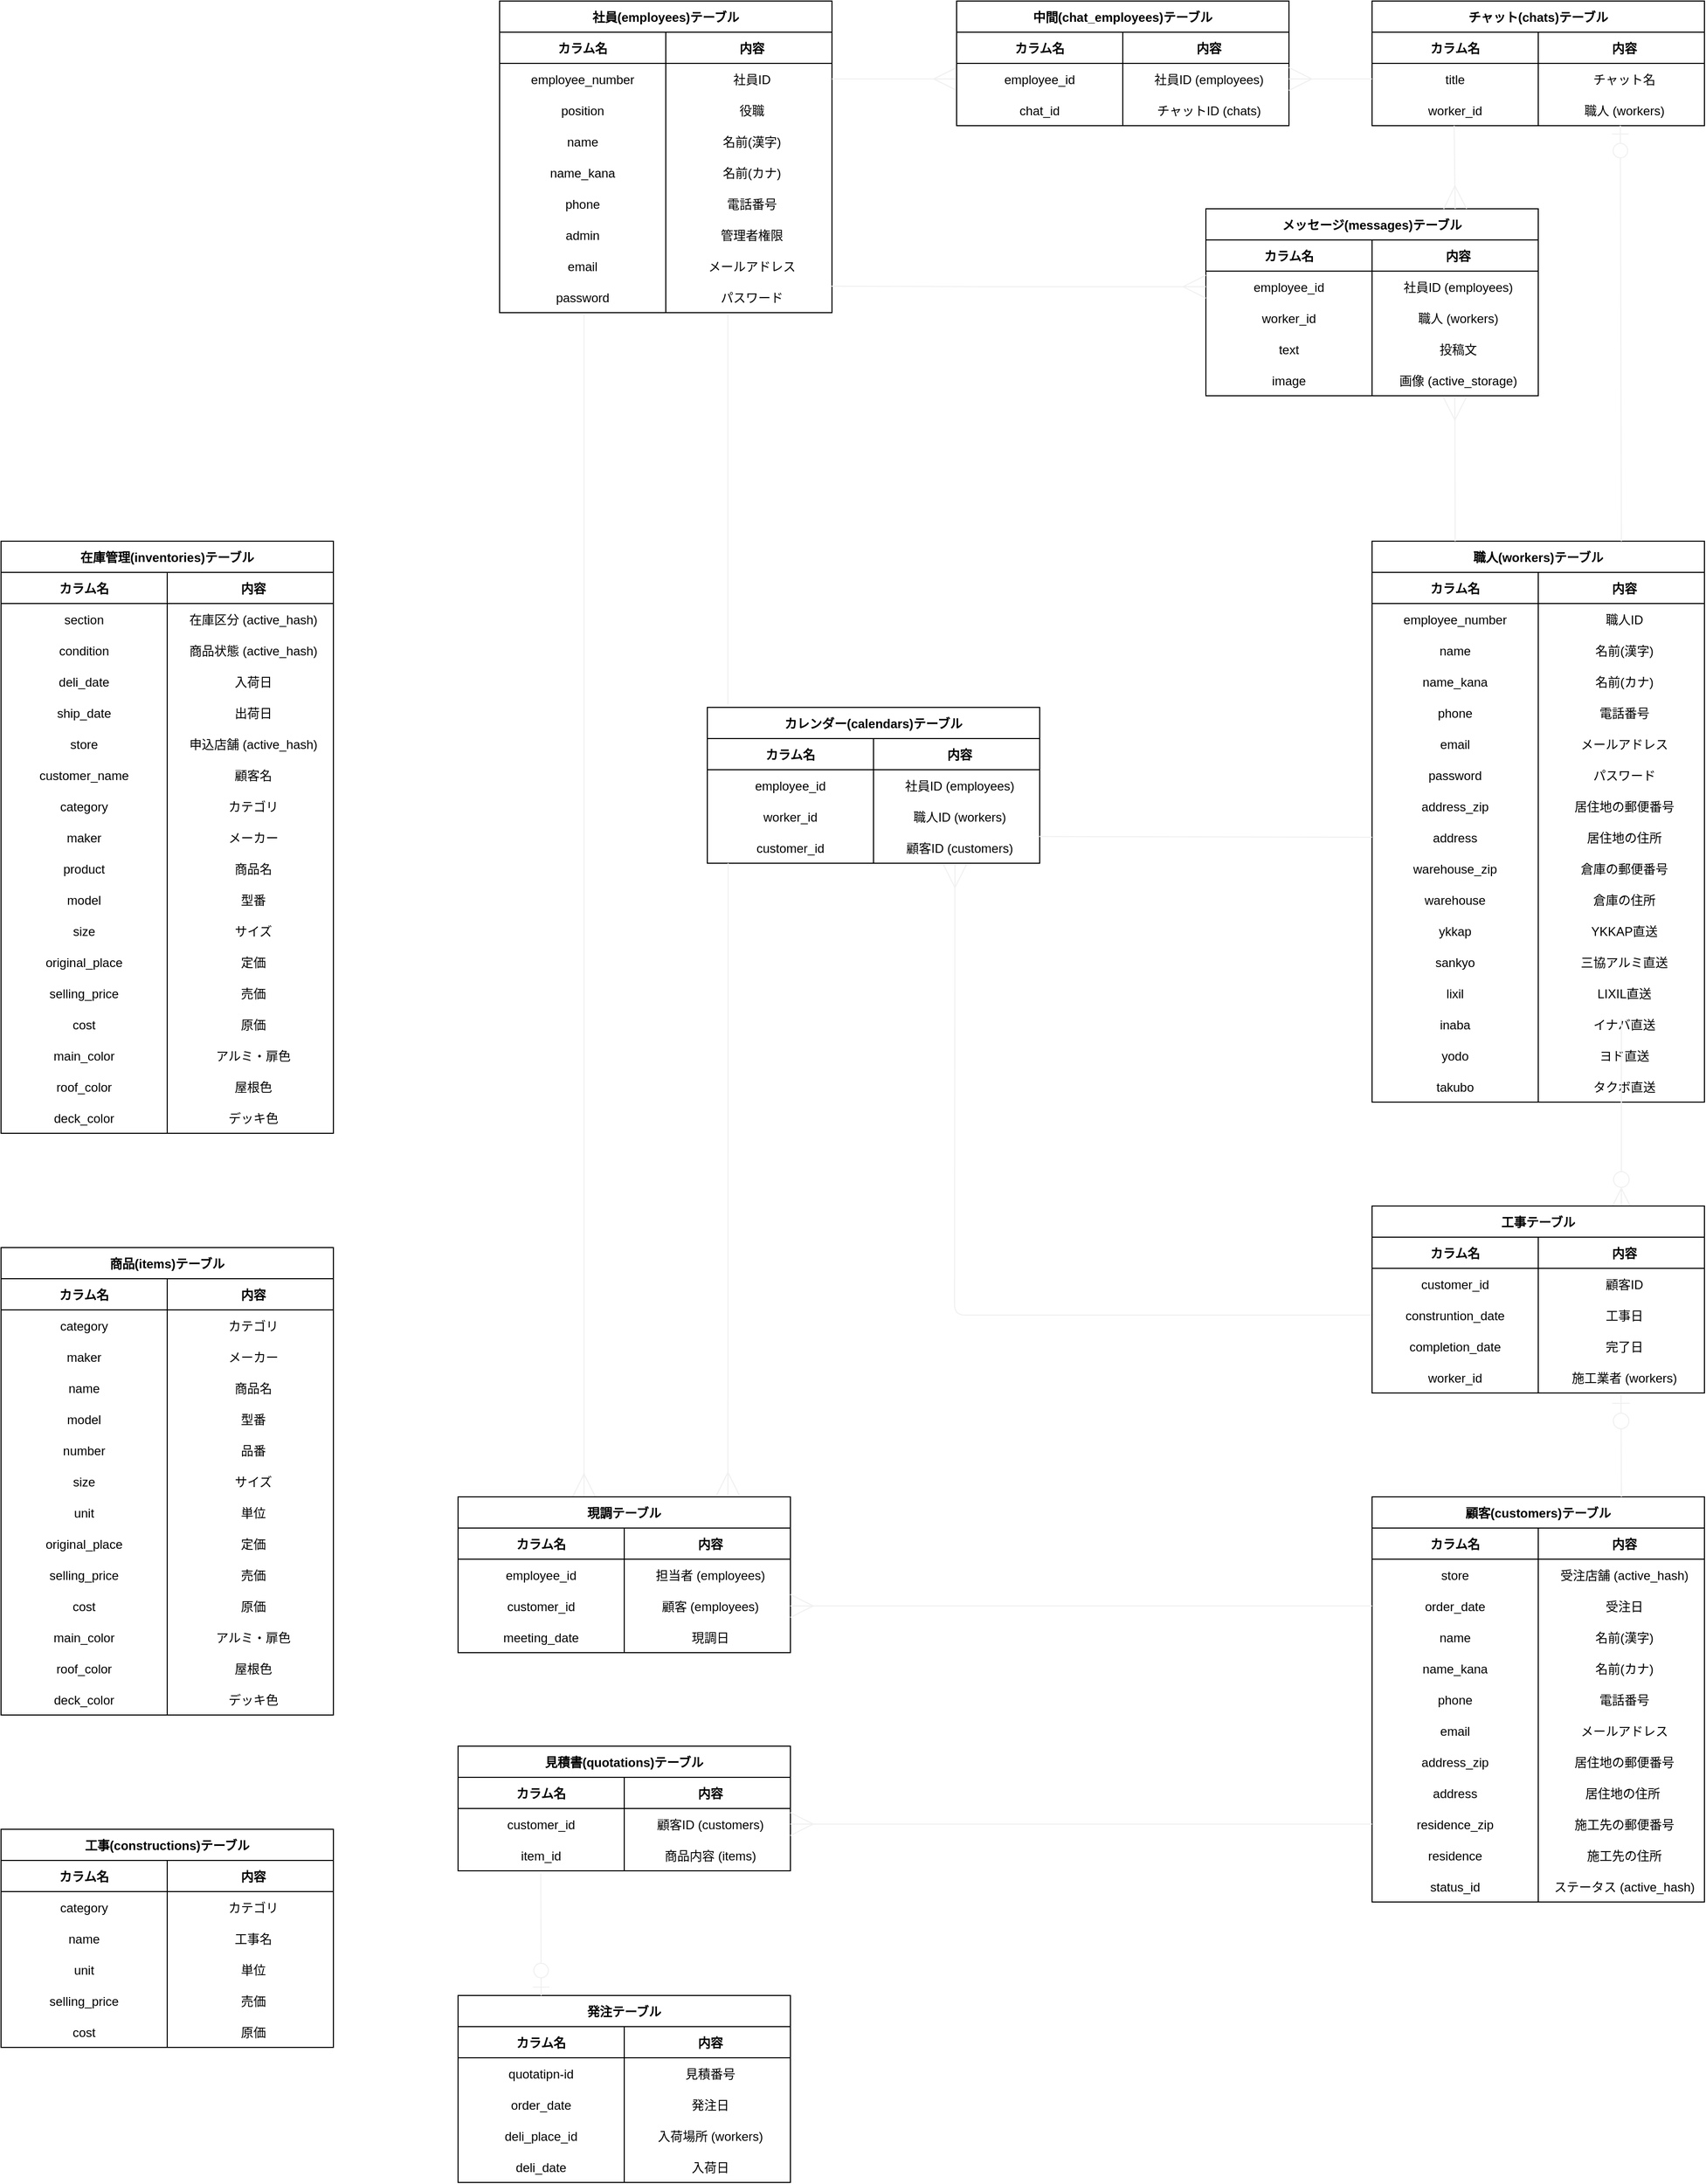 <mxfile version="13.10.0" type="embed">
    <diagram id="HBBoJEqQbI67x2nuvv9k" name="ページ1">
        <mxGraphModel dx="2826" dy="1510" grid="1" gridSize="10" guides="1" tooltips="1" connect="1" arrows="1" fold="1" page="0" pageScale="1" pageWidth="850" pageHeight="1100" math="0" shadow="0">
            <root>
                <mxCell id="0"/>
                <mxCell id="1" parent="0"/>
                <mxCell id="88" value="顧客(customers)テーブル" style="shape=table;startSize=30;container=1;collapsible=1;childLayout=tableLayout;fixedRows=1;rowLines=0;fontStyle=1;align=center;resizeLast=1;" parent="1" vertex="1">
                    <mxGeometry x="440" y="1400" width="320" height="390" as="geometry"/>
                </mxCell>
                <mxCell id="89" value="" style="shape=partialRectangle;collapsible=0;dropTarget=0;pointerEvents=0;fillColor=none;top=0;left=0;bottom=1;right=0;points=[[0,0.5],[1,0.5]];portConstraint=eastwest;" parent="88" vertex="1">
                    <mxGeometry y="30" width="320" height="30" as="geometry"/>
                </mxCell>
                <mxCell id="90" value="カラム名" style="shape=partialRectangle;connectable=0;fillColor=none;top=0;left=0;bottom=0;right=0;fontStyle=1;overflow=hidden;" parent="89" vertex="1">
                    <mxGeometry width="160" height="30" as="geometry"/>
                </mxCell>
                <mxCell id="91" value="内容" style="shape=partialRectangle;connectable=0;fillColor=none;top=0;left=0;bottom=0;right=0;align=center;spacingLeft=6;fontStyle=1;overflow=hidden;" parent="89" vertex="1">
                    <mxGeometry x="160" width="160" height="30" as="geometry"/>
                </mxCell>
                <mxCell id="437" value="" style="shape=partialRectangle;collapsible=0;dropTarget=0;pointerEvents=0;fillColor=none;top=0;left=0;bottom=0;right=0;points=[[0,0.5],[1,0.5]];portConstraint=eastwest;" parent="88" vertex="1">
                    <mxGeometry y="60" width="320" height="30" as="geometry"/>
                </mxCell>
                <mxCell id="438" value="store" style="shape=partialRectangle;connectable=0;fillColor=none;top=0;left=0;bottom=0;right=0;editable=1;overflow=hidden;" parent="437" vertex="1">
                    <mxGeometry width="160" height="30" as="geometry"/>
                </mxCell>
                <mxCell id="439" value="受注店舗 (active_hash)" style="shape=partialRectangle;connectable=0;fillColor=none;top=0;left=0;bottom=0;right=0;align=center;spacingLeft=6;overflow=hidden;" parent="437" vertex="1">
                    <mxGeometry x="160" width="160" height="30" as="geometry"/>
                </mxCell>
                <mxCell id="553" value="" style="shape=partialRectangle;collapsible=0;dropTarget=0;pointerEvents=0;fillColor=none;top=0;left=0;bottom=0;right=0;points=[[0,0.5],[1,0.5]];portConstraint=eastwest;" parent="88" vertex="1">
                    <mxGeometry y="90" width="320" height="30" as="geometry"/>
                </mxCell>
                <mxCell id="554" value="order_date" style="shape=partialRectangle;connectable=0;fillColor=none;top=0;left=0;bottom=0;right=0;editable=1;overflow=hidden;" parent="553" vertex="1">
                    <mxGeometry width="160" height="30" as="geometry"/>
                </mxCell>
                <mxCell id="555" value="受注日" style="shape=partialRectangle;connectable=0;fillColor=none;top=0;left=0;bottom=0;right=0;align=center;spacingLeft=6;overflow=hidden;" parent="553" vertex="1">
                    <mxGeometry x="160" width="160" height="30" as="geometry"/>
                </mxCell>
                <mxCell id="162" value="" style="shape=partialRectangle;collapsible=0;dropTarget=0;pointerEvents=0;fillColor=none;top=0;left=0;bottom=0;right=0;points=[[0,0.5],[1,0.5]];portConstraint=eastwest;" parent="88" vertex="1">
                    <mxGeometry y="120" width="320" height="30" as="geometry"/>
                </mxCell>
                <mxCell id="163" value="name" style="shape=partialRectangle;connectable=0;fillColor=none;top=0;left=0;bottom=0;right=0;editable=1;overflow=hidden;" parent="162" vertex="1">
                    <mxGeometry width="160" height="30" as="geometry"/>
                </mxCell>
                <mxCell id="164" value="名前(漢字)" style="shape=partialRectangle;connectable=0;fillColor=none;top=0;left=0;bottom=0;right=0;align=center;spacingLeft=6;overflow=hidden;" parent="162" vertex="1">
                    <mxGeometry x="160" width="160" height="30" as="geometry"/>
                </mxCell>
                <mxCell id="588" value="" style="shape=partialRectangle;collapsible=0;dropTarget=0;pointerEvents=0;fillColor=none;top=0;left=0;bottom=0;right=0;points=[[0,0.5],[1,0.5]];portConstraint=eastwest;" parent="88" vertex="1">
                    <mxGeometry y="150" width="320" height="30" as="geometry"/>
                </mxCell>
                <mxCell id="589" value="name_kana" style="shape=partialRectangle;connectable=0;fillColor=none;top=0;left=0;bottom=0;right=0;editable=1;overflow=hidden;" parent="588" vertex="1">
                    <mxGeometry width="160" height="30" as="geometry"/>
                </mxCell>
                <mxCell id="590" value="名前(カナ)" style="shape=partialRectangle;connectable=0;fillColor=none;top=0;left=0;bottom=0;right=0;align=center;spacingLeft=6;overflow=hidden;" parent="588" vertex="1">
                    <mxGeometry x="160" width="160" height="30" as="geometry"/>
                </mxCell>
                <mxCell id="591" value="" style="shape=partialRectangle;collapsible=0;dropTarget=0;pointerEvents=0;fillColor=none;top=0;left=0;bottom=0;right=0;points=[[0,0.5],[1,0.5]];portConstraint=eastwest;" parent="88" vertex="1">
                    <mxGeometry y="180" width="320" height="30" as="geometry"/>
                </mxCell>
                <mxCell id="592" value="phone" style="shape=partialRectangle;connectable=0;fillColor=none;top=0;left=0;bottom=0;right=0;editable=1;overflow=hidden;" parent="591" vertex="1">
                    <mxGeometry width="160" height="30" as="geometry"/>
                </mxCell>
                <mxCell id="593" value="電話番号" style="shape=partialRectangle;connectable=0;fillColor=none;top=0;left=0;bottom=0;right=0;align=center;spacingLeft=6;overflow=hidden;" parent="591" vertex="1">
                    <mxGeometry x="160" width="160" height="30" as="geometry"/>
                </mxCell>
                <mxCell id="264" value="" style="shape=partialRectangle;collapsible=0;dropTarget=0;pointerEvents=0;fillColor=none;top=0;left=0;bottom=0;right=0;points=[[0,0.5],[1,0.5]];portConstraint=eastwest;" parent="88" vertex="1">
                    <mxGeometry y="210" width="320" height="30" as="geometry"/>
                </mxCell>
                <mxCell id="265" value="email" style="shape=partialRectangle;connectable=0;fillColor=none;top=0;left=0;bottom=0;right=0;editable=1;overflow=hidden;" parent="264" vertex="1">
                    <mxGeometry width="160" height="30" as="geometry"/>
                </mxCell>
                <mxCell id="266" value="メールアドレス" style="shape=partialRectangle;connectable=0;fillColor=none;top=0;left=0;bottom=0;right=0;align=center;spacingLeft=6;overflow=hidden;" parent="264" vertex="1">
                    <mxGeometry x="160" width="160" height="30" as="geometry"/>
                </mxCell>
                <mxCell id="594" value="" style="shape=partialRectangle;collapsible=0;dropTarget=0;pointerEvents=0;fillColor=none;top=0;left=0;bottom=0;right=0;points=[[0,0.5],[1,0.5]];portConstraint=eastwest;" parent="88" vertex="1">
                    <mxGeometry y="240" width="320" height="30" as="geometry"/>
                </mxCell>
                <mxCell id="595" value="address_zip" style="shape=partialRectangle;connectable=0;fillColor=none;top=0;left=0;bottom=0;right=0;editable=1;overflow=hidden;" parent="594" vertex="1">
                    <mxGeometry width="160" height="30" as="geometry"/>
                </mxCell>
                <mxCell id="596" value="居住地の郵便番号" style="shape=partialRectangle;connectable=0;fillColor=none;top=0;left=0;bottom=0;right=0;align=center;spacingLeft=6;overflow=hidden;" parent="594" vertex="1">
                    <mxGeometry x="160" width="160" height="30" as="geometry"/>
                </mxCell>
                <mxCell id="165" value="" style="shape=partialRectangle;collapsible=0;dropTarget=0;pointerEvents=0;fillColor=none;top=0;left=0;bottom=0;right=0;points=[[0,0.5],[1,0.5]];portConstraint=eastwest;" parent="88" vertex="1">
                    <mxGeometry y="270" width="320" height="30" as="geometry"/>
                </mxCell>
                <mxCell id="166" value="address" style="shape=partialRectangle;connectable=0;fillColor=none;top=0;left=0;bottom=0;right=0;editable=1;overflow=hidden;" parent="165" vertex="1">
                    <mxGeometry width="160" height="30" as="geometry"/>
                </mxCell>
                <mxCell id="167" value="居住地の住所 " style="shape=partialRectangle;connectable=0;fillColor=none;top=0;left=0;bottom=0;right=0;align=center;spacingLeft=6;overflow=hidden;" parent="165" vertex="1">
                    <mxGeometry x="160" width="160" height="30" as="geometry"/>
                </mxCell>
                <mxCell id="261" value="" style="shape=partialRectangle;collapsible=0;dropTarget=0;pointerEvents=0;fillColor=none;top=0;left=0;bottom=0;right=0;points=[[0,0.5],[1,0.5]];portConstraint=eastwest;" parent="88" vertex="1">
                    <mxGeometry y="300" width="320" height="30" as="geometry"/>
                </mxCell>
                <mxCell id="262" value="residence_zip" style="shape=partialRectangle;connectable=0;fillColor=none;top=0;left=0;bottom=0;right=0;editable=1;overflow=hidden;" parent="261" vertex="1">
                    <mxGeometry width="160" height="30" as="geometry"/>
                </mxCell>
                <mxCell id="263" value="施工先の郵便番号" style="shape=partialRectangle;connectable=0;fillColor=none;top=0;left=0;bottom=0;right=0;align=center;spacingLeft=6;overflow=hidden;" parent="261" vertex="1">
                    <mxGeometry x="160" width="160" height="30" as="geometry"/>
                </mxCell>
                <mxCell id="597" value="" style="shape=partialRectangle;collapsible=0;dropTarget=0;pointerEvents=0;fillColor=none;top=0;left=0;bottom=0;right=0;points=[[0,0.5],[1,0.5]];portConstraint=eastwest;" parent="88" vertex="1">
                    <mxGeometry y="330" width="320" height="30" as="geometry"/>
                </mxCell>
                <mxCell id="598" value="residence" style="shape=partialRectangle;connectable=0;fillColor=none;top=0;left=0;bottom=0;right=0;editable=1;overflow=hidden;" parent="597" vertex="1">
                    <mxGeometry width="160" height="30" as="geometry"/>
                </mxCell>
                <mxCell id="599" value="施工先の住所" style="shape=partialRectangle;connectable=0;fillColor=none;top=0;left=0;bottom=0;right=0;align=center;spacingLeft=6;overflow=hidden;" parent="597" vertex="1">
                    <mxGeometry x="160" width="160" height="30" as="geometry"/>
                </mxCell>
                <mxCell id="125" value="" style="shape=partialRectangle;collapsible=0;dropTarget=0;pointerEvents=0;fillColor=none;top=0;left=0;bottom=0;right=0;points=[[0,0.5],[1,0.5]];portConstraint=eastwest;" parent="88" vertex="1">
                    <mxGeometry y="360" width="320" height="30" as="geometry"/>
                </mxCell>
                <mxCell id="126" value="status_id" style="shape=partialRectangle;connectable=0;fillColor=none;top=0;left=0;bottom=0;right=0;editable=1;overflow=hidden;" parent="125" vertex="1">
                    <mxGeometry width="160" height="30" as="geometry"/>
                </mxCell>
                <mxCell id="127" value="ステータス (active_hash)" style="shape=partialRectangle;connectable=0;fillColor=none;top=0;left=0;bottom=0;right=0;align=center;spacingLeft=6;overflow=hidden;" parent="125" vertex="1">
                    <mxGeometry x="160" width="160" height="30" as="geometry"/>
                </mxCell>
                <mxCell id="190" value="社員(employees)テーブル" style="shape=table;startSize=30;container=1;collapsible=1;childLayout=tableLayout;fixedRows=1;rowLines=0;fontStyle=1;align=center;resizeLast=1;" parent="1" vertex="1">
                    <mxGeometry x="-400" y="-40" width="320" height="300" as="geometry"/>
                </mxCell>
                <mxCell id="191" value="" style="shape=partialRectangle;collapsible=0;dropTarget=0;pointerEvents=0;fillColor=none;top=0;left=0;bottom=1;right=0;points=[[0,0.5],[1,0.5]];portConstraint=eastwest;" parent="190" vertex="1">
                    <mxGeometry y="30" width="320" height="30" as="geometry"/>
                </mxCell>
                <mxCell id="192" value="カラム名" style="shape=partialRectangle;connectable=0;fillColor=none;top=0;left=0;bottom=0;right=0;fontStyle=1;overflow=hidden;" parent="191" vertex="1">
                    <mxGeometry width="160" height="30" as="geometry"/>
                </mxCell>
                <mxCell id="193" value="内容" style="shape=partialRectangle;connectable=0;fillColor=none;top=0;left=0;bottom=0;right=0;align=center;spacingLeft=6;fontStyle=1;overflow=hidden;" parent="191" vertex="1">
                    <mxGeometry x="160" width="160" height="30" as="geometry"/>
                </mxCell>
                <mxCell id="194" value="" style="shape=partialRectangle;collapsible=0;dropTarget=0;pointerEvents=0;fillColor=none;top=0;left=0;bottom=0;right=0;points=[[0,0.5],[1,0.5]];portConstraint=eastwest;" parent="190" vertex="1">
                    <mxGeometry y="60" width="320" height="30" as="geometry"/>
                </mxCell>
                <mxCell id="195" value="employee_number" style="shape=partialRectangle;connectable=0;fillColor=none;top=0;left=0;bottom=0;right=0;editable=1;overflow=hidden;" parent="194" vertex="1">
                    <mxGeometry width="160" height="30" as="geometry"/>
                </mxCell>
                <mxCell id="196" value="社員ID" style="shape=partialRectangle;connectable=0;fillColor=none;top=0;left=0;bottom=0;right=0;align=center;spacingLeft=6;overflow=hidden;" parent="194" vertex="1">
                    <mxGeometry x="160" width="160" height="30" as="geometry"/>
                </mxCell>
                <mxCell id="570" value="" style="shape=partialRectangle;collapsible=0;dropTarget=0;pointerEvents=0;fillColor=none;top=0;left=0;bottom=0;right=0;points=[[0,0.5],[1,0.5]];portConstraint=eastwest;" parent="190" vertex="1">
                    <mxGeometry y="90" width="320" height="30" as="geometry"/>
                </mxCell>
                <mxCell id="571" value="position" style="shape=partialRectangle;connectable=0;fillColor=none;top=0;left=0;bottom=0;right=0;editable=1;overflow=hidden;" parent="570" vertex="1">
                    <mxGeometry width="160" height="30" as="geometry"/>
                </mxCell>
                <mxCell id="572" value="役職" style="shape=partialRectangle;connectable=0;fillColor=none;top=0;left=0;bottom=0;right=0;align=center;spacingLeft=6;overflow=hidden;" parent="570" vertex="1">
                    <mxGeometry x="160" width="160" height="30" as="geometry"/>
                </mxCell>
                <mxCell id="558" value="" style="shape=partialRectangle;collapsible=0;dropTarget=0;pointerEvents=0;fillColor=none;top=0;left=0;bottom=0;right=0;points=[[0,0.5],[1,0.5]];portConstraint=eastwest;" parent="190" vertex="1">
                    <mxGeometry y="120" width="320" height="30" as="geometry"/>
                </mxCell>
                <mxCell id="559" value="name" style="shape=partialRectangle;connectable=0;fillColor=none;top=0;left=0;bottom=0;right=0;editable=1;overflow=hidden;" parent="558" vertex="1">
                    <mxGeometry width="160" height="30" as="geometry"/>
                </mxCell>
                <mxCell id="560" value="名前(漢字)" style="shape=partialRectangle;connectable=0;fillColor=none;top=0;left=0;bottom=0;right=0;align=center;spacingLeft=6;overflow=hidden;" parent="558" vertex="1">
                    <mxGeometry x="160" width="160" height="30" as="geometry"/>
                </mxCell>
                <mxCell id="561" value="" style="shape=partialRectangle;collapsible=0;dropTarget=0;pointerEvents=0;fillColor=none;top=0;left=0;bottom=0;right=0;points=[[0,0.5],[1,0.5]];portConstraint=eastwest;" parent="190" vertex="1">
                    <mxGeometry y="150" width="320" height="30" as="geometry"/>
                </mxCell>
                <mxCell id="562" value="name_kana" style="shape=partialRectangle;connectable=0;fillColor=none;top=0;left=0;bottom=0;right=0;editable=1;overflow=hidden;" parent="561" vertex="1">
                    <mxGeometry width="160" height="30" as="geometry"/>
                </mxCell>
                <mxCell id="563" value="名前(カナ)" style="shape=partialRectangle;connectable=0;fillColor=none;top=0;left=0;bottom=0;right=0;align=center;spacingLeft=6;overflow=hidden;" parent="561" vertex="1">
                    <mxGeometry x="160" width="160" height="30" as="geometry"/>
                </mxCell>
                <mxCell id="564" value="" style="shape=partialRectangle;collapsible=0;dropTarget=0;pointerEvents=0;fillColor=none;top=0;left=0;bottom=0;right=0;points=[[0,0.5],[1,0.5]];portConstraint=eastwest;" parent="190" vertex="1">
                    <mxGeometry y="180" width="320" height="30" as="geometry"/>
                </mxCell>
                <mxCell id="565" value="phone" style="shape=partialRectangle;connectable=0;fillColor=none;top=0;left=0;bottom=0;right=0;editable=1;overflow=hidden;" parent="564" vertex="1">
                    <mxGeometry width="160" height="30" as="geometry"/>
                </mxCell>
                <mxCell id="566" value="電話番号" style="shape=partialRectangle;connectable=0;fillColor=none;top=0;left=0;bottom=0;right=0;align=center;spacingLeft=6;overflow=hidden;" parent="564" vertex="1">
                    <mxGeometry x="160" width="160" height="30" as="geometry"/>
                </mxCell>
                <mxCell id="567" value="" style="shape=partialRectangle;collapsible=0;dropTarget=0;pointerEvents=0;fillColor=none;top=0;left=0;bottom=0;right=0;points=[[0,0.5],[1,0.5]];portConstraint=eastwest;" parent="190" vertex="1">
                    <mxGeometry y="210" width="320" height="30" as="geometry"/>
                </mxCell>
                <mxCell id="568" value="admin" style="shape=partialRectangle;connectable=0;fillColor=none;top=0;left=0;bottom=0;right=0;editable=1;overflow=hidden;" parent="567" vertex="1">
                    <mxGeometry width="160" height="30" as="geometry"/>
                </mxCell>
                <mxCell id="569" value="管理者権限" style="shape=partialRectangle;connectable=0;fillColor=none;top=0;left=0;bottom=0;right=0;align=center;spacingLeft=6;overflow=hidden;" parent="567" vertex="1">
                    <mxGeometry x="160" width="160" height="30" as="geometry"/>
                </mxCell>
                <mxCell id="197" value="" style="shape=partialRectangle;collapsible=0;dropTarget=0;pointerEvents=0;fillColor=none;top=0;left=0;bottom=0;right=0;points=[[0,0.5],[1,0.5]];portConstraint=eastwest;" parent="190" vertex="1">
                    <mxGeometry y="240" width="320" height="30" as="geometry"/>
                </mxCell>
                <mxCell id="198" value="email" style="shape=partialRectangle;connectable=0;fillColor=none;top=0;left=0;bottom=0;right=0;editable=1;overflow=hidden;" parent="197" vertex="1">
                    <mxGeometry width="160" height="30" as="geometry"/>
                </mxCell>
                <mxCell id="199" value="メールアドレス" style="shape=partialRectangle;connectable=0;fillColor=none;top=0;left=0;bottom=0;right=0;align=center;spacingLeft=6;overflow=hidden;" parent="197" vertex="1">
                    <mxGeometry x="160" width="160" height="30" as="geometry"/>
                </mxCell>
                <mxCell id="200" value="" style="shape=partialRectangle;collapsible=0;dropTarget=0;pointerEvents=0;fillColor=none;top=0;left=0;bottom=0;right=0;points=[[0,0.5],[1,0.5]];portConstraint=eastwest;" parent="190" vertex="1">
                    <mxGeometry y="270" width="320" height="30" as="geometry"/>
                </mxCell>
                <mxCell id="201" value="password" style="shape=partialRectangle;connectable=0;fillColor=none;top=0;left=0;bottom=0;right=0;editable=1;overflow=hidden;" parent="200" vertex="1">
                    <mxGeometry width="160" height="30" as="geometry"/>
                </mxCell>
                <mxCell id="202" value="パスワード" style="shape=partialRectangle;connectable=0;fillColor=none;top=0;left=0;bottom=0;right=0;align=center;spacingLeft=6;overflow=hidden;" parent="200" vertex="1">
                    <mxGeometry x="160" width="160" height="30" as="geometry"/>
                </mxCell>
                <mxCell id="203" value="職人(workers)テーブル" style="shape=table;startSize=30;container=1;collapsible=1;childLayout=tableLayout;fixedRows=1;rowLines=0;fontStyle=1;align=center;resizeLast=1;" parent="1" vertex="1">
                    <mxGeometry x="440" y="480" width="320" height="540" as="geometry"/>
                </mxCell>
                <mxCell id="204" value="" style="shape=partialRectangle;collapsible=0;dropTarget=0;pointerEvents=0;fillColor=none;top=0;left=0;bottom=1;right=0;points=[[0,0.5],[1,0.5]];portConstraint=eastwest;" parent="203" vertex="1">
                    <mxGeometry y="30" width="320" height="30" as="geometry"/>
                </mxCell>
                <mxCell id="205" value="カラム名" style="shape=partialRectangle;connectable=0;fillColor=none;top=0;left=0;bottom=0;right=0;fontStyle=1;overflow=hidden;" parent="204" vertex="1">
                    <mxGeometry width="160" height="30" as="geometry"/>
                </mxCell>
                <mxCell id="206" value="内容" style="shape=partialRectangle;connectable=0;fillColor=none;top=0;left=0;bottom=0;right=0;align=center;spacingLeft=6;fontStyle=1;overflow=hidden;" parent="204" vertex="1">
                    <mxGeometry x="160" width="160" height="30" as="geometry"/>
                </mxCell>
                <mxCell id="207" value="" style="shape=partialRectangle;collapsible=0;dropTarget=0;pointerEvents=0;fillColor=none;top=0;left=0;bottom=0;right=0;points=[[0,0.5],[1,0.5]];portConstraint=eastwest;" parent="203" vertex="1">
                    <mxGeometry y="60" width="320" height="30" as="geometry"/>
                </mxCell>
                <mxCell id="208" value="employee_number" style="shape=partialRectangle;connectable=0;fillColor=none;top=0;left=0;bottom=0;right=0;editable=1;overflow=hidden;" parent="207" vertex="1">
                    <mxGeometry width="160" height="30" as="geometry"/>
                </mxCell>
                <mxCell id="209" value="職人ID" style="shape=partialRectangle;connectable=0;fillColor=none;top=0;left=0;bottom=0;right=0;align=center;spacingLeft=6;overflow=hidden;" parent="207" vertex="1">
                    <mxGeometry x="160" width="160" height="30" as="geometry"/>
                </mxCell>
                <mxCell id="573" value="" style="shape=partialRectangle;collapsible=0;dropTarget=0;pointerEvents=0;fillColor=none;top=0;left=0;bottom=0;right=0;points=[[0,0.5],[1,0.5]];portConstraint=eastwest;" parent="203" vertex="1">
                    <mxGeometry y="90" width="320" height="30" as="geometry"/>
                </mxCell>
                <mxCell id="574" value="name" style="shape=partialRectangle;connectable=0;fillColor=none;top=0;left=0;bottom=0;right=0;editable=1;overflow=hidden;" parent="573" vertex="1">
                    <mxGeometry width="160" height="30" as="geometry"/>
                </mxCell>
                <mxCell id="575" value="名前(漢字)" style="shape=partialRectangle;connectable=0;fillColor=none;top=0;left=0;bottom=0;right=0;align=center;spacingLeft=6;overflow=hidden;" parent="573" vertex="1">
                    <mxGeometry x="160" width="160" height="30" as="geometry"/>
                </mxCell>
                <mxCell id="576" value="" style="shape=partialRectangle;collapsible=0;dropTarget=0;pointerEvents=0;fillColor=none;top=0;left=0;bottom=0;right=0;points=[[0,0.5],[1,0.5]];portConstraint=eastwest;" parent="203" vertex="1">
                    <mxGeometry y="120" width="320" height="30" as="geometry"/>
                </mxCell>
                <mxCell id="577" value="name_kana" style="shape=partialRectangle;connectable=0;fillColor=none;top=0;left=0;bottom=0;right=0;editable=1;overflow=hidden;" parent="576" vertex="1">
                    <mxGeometry width="160" height="30" as="geometry"/>
                </mxCell>
                <mxCell id="578" value="名前(カナ)" style="shape=partialRectangle;connectable=0;fillColor=none;top=0;left=0;bottom=0;right=0;align=center;spacingLeft=6;overflow=hidden;" parent="576" vertex="1">
                    <mxGeometry x="160" width="160" height="30" as="geometry"/>
                </mxCell>
                <mxCell id="579" value="" style="shape=partialRectangle;collapsible=0;dropTarget=0;pointerEvents=0;fillColor=none;top=0;left=0;bottom=0;right=0;points=[[0,0.5],[1,0.5]];portConstraint=eastwest;" parent="203" vertex="1">
                    <mxGeometry y="150" width="320" height="30" as="geometry"/>
                </mxCell>
                <mxCell id="580" value="phone" style="shape=partialRectangle;connectable=0;fillColor=none;top=0;left=0;bottom=0;right=0;editable=1;overflow=hidden;" parent="579" vertex="1">
                    <mxGeometry width="160" height="30" as="geometry"/>
                </mxCell>
                <mxCell id="581" value="電話番号" style="shape=partialRectangle;connectable=0;fillColor=none;top=0;left=0;bottom=0;right=0;align=center;spacingLeft=6;overflow=hidden;" parent="579" vertex="1">
                    <mxGeometry x="160" width="160" height="30" as="geometry"/>
                </mxCell>
                <mxCell id="210" value="" style="shape=partialRectangle;collapsible=0;dropTarget=0;pointerEvents=0;fillColor=none;top=0;left=0;bottom=0;right=0;points=[[0,0.5],[1,0.5]];portConstraint=eastwest;" parent="203" vertex="1">
                    <mxGeometry y="180" width="320" height="30" as="geometry"/>
                </mxCell>
                <mxCell id="211" value="email" style="shape=partialRectangle;connectable=0;fillColor=none;top=0;left=0;bottom=0;right=0;editable=1;overflow=hidden;" parent="210" vertex="1">
                    <mxGeometry width="160" height="30" as="geometry"/>
                </mxCell>
                <mxCell id="212" value="メールアドレス" style="shape=partialRectangle;connectable=0;fillColor=none;top=0;left=0;bottom=0;right=0;align=center;spacingLeft=6;overflow=hidden;" parent="210" vertex="1">
                    <mxGeometry x="160" width="160" height="30" as="geometry"/>
                </mxCell>
                <mxCell id="213" value="" style="shape=partialRectangle;collapsible=0;dropTarget=0;pointerEvents=0;fillColor=none;top=0;left=0;bottom=0;right=0;points=[[0,0.5],[1,0.5]];portConstraint=eastwest;" parent="203" vertex="1">
                    <mxGeometry y="210" width="320" height="30" as="geometry"/>
                </mxCell>
                <mxCell id="214" value="password" style="shape=partialRectangle;connectable=0;fillColor=none;top=0;left=0;bottom=0;right=0;editable=1;overflow=hidden;" parent="213" vertex="1">
                    <mxGeometry width="160" height="30" as="geometry"/>
                </mxCell>
                <mxCell id="215" value="パスワード" style="shape=partialRectangle;connectable=0;fillColor=none;top=0;left=0;bottom=0;right=0;align=center;spacingLeft=6;overflow=hidden;" parent="213" vertex="1">
                    <mxGeometry x="160" width="160" height="30" as="geometry"/>
                </mxCell>
                <mxCell id="216" value="" style="shape=partialRectangle;collapsible=0;dropTarget=0;pointerEvents=0;fillColor=none;top=0;left=0;bottom=0;right=0;points=[[0,0.5],[1,0.5]];portConstraint=eastwest;" parent="203" vertex="1">
                    <mxGeometry y="240" width="320" height="30" as="geometry"/>
                </mxCell>
                <mxCell id="217" value="address_zip" style="shape=partialRectangle;connectable=0;fillColor=none;top=0;left=0;bottom=0;right=0;editable=1;overflow=hidden;" parent="216" vertex="1">
                    <mxGeometry width="160" height="30" as="geometry"/>
                </mxCell>
                <mxCell id="218" value="居住地の郵便番号" style="shape=partialRectangle;connectable=0;fillColor=none;top=0;left=0;bottom=0;right=0;align=center;spacingLeft=6;overflow=hidden;" parent="216" vertex="1">
                    <mxGeometry x="160" width="160" height="30" as="geometry"/>
                </mxCell>
                <mxCell id="582" value="" style="shape=partialRectangle;collapsible=0;dropTarget=0;pointerEvents=0;fillColor=none;top=0;left=0;bottom=0;right=0;points=[[0,0.5],[1,0.5]];portConstraint=eastwest;" parent="203" vertex="1">
                    <mxGeometry y="270" width="320" height="30" as="geometry"/>
                </mxCell>
                <mxCell id="583" value="address" style="shape=partialRectangle;connectable=0;fillColor=none;top=0;left=0;bottom=0;right=0;editable=1;overflow=hidden;" parent="582" vertex="1">
                    <mxGeometry width="160" height="30" as="geometry"/>
                </mxCell>
                <mxCell id="584" value="居住地の住所" style="shape=partialRectangle;connectable=0;fillColor=none;top=0;left=0;bottom=0;right=0;align=center;spacingLeft=6;overflow=hidden;" parent="582" vertex="1">
                    <mxGeometry x="160" width="160" height="30" as="geometry"/>
                </mxCell>
                <mxCell id="219" value="" style="shape=partialRectangle;collapsible=0;dropTarget=0;pointerEvents=0;fillColor=none;top=0;left=0;bottom=0;right=0;points=[[0,0.5],[1,0.5]];portConstraint=eastwest;" parent="203" vertex="1">
                    <mxGeometry y="300" width="320" height="30" as="geometry"/>
                </mxCell>
                <mxCell id="220" value="warehouse_zip" style="shape=partialRectangle;connectable=0;fillColor=none;top=0;left=0;bottom=0;right=0;editable=1;overflow=hidden;" parent="219" vertex="1">
                    <mxGeometry width="160" height="30" as="geometry"/>
                </mxCell>
                <mxCell id="221" value="倉庫の郵便番号" style="shape=partialRectangle;connectable=0;fillColor=none;top=0;left=0;bottom=0;right=0;align=center;spacingLeft=6;overflow=hidden;" parent="219" vertex="1">
                    <mxGeometry x="160" width="160" height="30" as="geometry"/>
                </mxCell>
                <mxCell id="585" value="" style="shape=partialRectangle;collapsible=0;dropTarget=0;pointerEvents=0;fillColor=none;top=0;left=0;bottom=0;right=0;points=[[0,0.5],[1,0.5]];portConstraint=eastwest;" parent="203" vertex="1">
                    <mxGeometry y="330" width="320" height="30" as="geometry"/>
                </mxCell>
                <mxCell id="586" value="warehouse" style="shape=partialRectangle;connectable=0;fillColor=none;top=0;left=0;bottom=0;right=0;editable=1;overflow=hidden;" parent="585" vertex="1">
                    <mxGeometry width="160" height="30" as="geometry"/>
                </mxCell>
                <mxCell id="587" value="倉庫の住所" style="shape=partialRectangle;connectable=0;fillColor=none;top=0;left=0;bottom=0;right=0;align=center;spacingLeft=6;overflow=hidden;" parent="585" vertex="1">
                    <mxGeometry x="160" width="160" height="30" as="geometry"/>
                </mxCell>
                <mxCell id="222" value="" style="shape=partialRectangle;collapsible=0;dropTarget=0;pointerEvents=0;fillColor=none;top=0;left=0;bottom=0;right=0;points=[[0,0.5],[1,0.5]];portConstraint=eastwest;" parent="203" vertex="1">
                    <mxGeometry y="360" width="320" height="30" as="geometry"/>
                </mxCell>
                <mxCell id="223" value="ykkap" style="shape=partialRectangle;connectable=0;fillColor=none;top=0;left=0;bottom=0;right=0;editable=1;overflow=hidden;" parent="222" vertex="1">
                    <mxGeometry width="160" height="30" as="geometry"/>
                </mxCell>
                <mxCell id="224" value="YKKAP直送" style="shape=partialRectangle;connectable=0;fillColor=none;top=0;left=0;bottom=0;right=0;align=center;spacingLeft=6;overflow=hidden;" parent="222" vertex="1">
                    <mxGeometry x="160" width="160" height="30" as="geometry"/>
                </mxCell>
                <mxCell id="225" value="" style="shape=partialRectangle;collapsible=0;dropTarget=0;pointerEvents=0;fillColor=none;top=0;left=0;bottom=0;right=0;points=[[0,0.5],[1,0.5]];portConstraint=eastwest;" parent="203" vertex="1">
                    <mxGeometry y="390" width="320" height="30" as="geometry"/>
                </mxCell>
                <mxCell id="226" value="sankyo" style="shape=partialRectangle;connectable=0;fillColor=none;top=0;left=0;bottom=0;right=0;editable=1;overflow=hidden;" parent="225" vertex="1">
                    <mxGeometry width="160" height="30" as="geometry"/>
                </mxCell>
                <mxCell id="227" value="三協アルミ直送" style="shape=partialRectangle;connectable=0;fillColor=none;top=0;left=0;bottom=0;right=0;align=center;spacingLeft=6;overflow=hidden;" parent="225" vertex="1">
                    <mxGeometry x="160" width="160" height="30" as="geometry"/>
                </mxCell>
                <mxCell id="228" value="" style="shape=partialRectangle;collapsible=0;dropTarget=0;pointerEvents=0;fillColor=none;top=0;left=0;bottom=0;right=0;points=[[0,0.5],[1,0.5]];portConstraint=eastwest;" parent="203" vertex="1">
                    <mxGeometry y="420" width="320" height="30" as="geometry"/>
                </mxCell>
                <mxCell id="229" value="lixil" style="shape=partialRectangle;connectable=0;fillColor=none;top=0;left=0;bottom=0;right=0;editable=1;overflow=hidden;" parent="228" vertex="1">
                    <mxGeometry width="160" height="30" as="geometry"/>
                </mxCell>
                <mxCell id="230" value="LIXIL直送" style="shape=partialRectangle;connectable=0;fillColor=none;top=0;left=0;bottom=0;right=0;align=center;spacingLeft=6;overflow=hidden;" parent="228" vertex="1">
                    <mxGeometry x="160" width="160" height="30" as="geometry"/>
                </mxCell>
                <mxCell id="231" value="" style="shape=partialRectangle;collapsible=0;dropTarget=0;pointerEvents=0;fillColor=none;top=0;left=0;bottom=0;right=0;points=[[0,0.5],[1,0.5]];portConstraint=eastwest;" parent="203" vertex="1">
                    <mxGeometry y="450" width="320" height="30" as="geometry"/>
                </mxCell>
                <mxCell id="232" value="inaba" style="shape=partialRectangle;connectable=0;fillColor=none;top=0;left=0;bottom=0;right=0;editable=1;overflow=hidden;" parent="231" vertex="1">
                    <mxGeometry width="160" height="30" as="geometry"/>
                </mxCell>
                <mxCell id="233" value="イナバ直送" style="shape=partialRectangle;connectable=0;fillColor=none;top=0;left=0;bottom=0;right=0;align=center;spacingLeft=6;overflow=hidden;" parent="231" vertex="1">
                    <mxGeometry x="160" width="160" height="30" as="geometry"/>
                </mxCell>
                <mxCell id="234" value="" style="shape=partialRectangle;collapsible=0;dropTarget=0;pointerEvents=0;fillColor=none;top=0;left=0;bottom=0;right=0;points=[[0,0.5],[1,0.5]];portConstraint=eastwest;" parent="203" vertex="1">
                    <mxGeometry y="480" width="320" height="30" as="geometry"/>
                </mxCell>
                <mxCell id="235" value="yodo" style="shape=partialRectangle;connectable=0;fillColor=none;top=0;left=0;bottom=0;right=0;editable=1;overflow=hidden;" parent="234" vertex="1">
                    <mxGeometry width="160" height="30" as="geometry"/>
                </mxCell>
                <mxCell id="236" value="ヨド直送" style="shape=partialRectangle;connectable=0;fillColor=none;top=0;left=0;bottom=0;right=0;align=center;spacingLeft=6;overflow=hidden;" parent="234" vertex="1">
                    <mxGeometry x="160" width="160" height="30" as="geometry"/>
                </mxCell>
                <mxCell id="237" value="" style="shape=partialRectangle;collapsible=0;dropTarget=0;pointerEvents=0;fillColor=none;top=0;left=0;bottom=0;right=0;points=[[0,0.5],[1,0.5]];portConstraint=eastwest;" parent="203" vertex="1">
                    <mxGeometry y="510" width="320" height="30" as="geometry"/>
                </mxCell>
                <mxCell id="238" value="takubo" style="shape=partialRectangle;connectable=0;fillColor=none;top=0;left=0;bottom=0;right=0;editable=1;overflow=hidden;" parent="237" vertex="1">
                    <mxGeometry width="160" height="30" as="geometry"/>
                </mxCell>
                <mxCell id="239" value="タクボ直送" style="shape=partialRectangle;connectable=0;fillColor=none;top=0;left=0;bottom=0;right=0;align=center;spacingLeft=6;overflow=hidden;" parent="237" vertex="1">
                    <mxGeometry x="160" width="160" height="30" as="geometry"/>
                </mxCell>
                <mxCell id="281" value="商品(items)テーブル" style="shape=table;startSize=30;container=1;collapsible=1;childLayout=tableLayout;fixedRows=1;rowLines=0;fontStyle=1;align=center;resizeLast=1;" parent="1" vertex="1">
                    <mxGeometry x="-880" y="1160" width="320" height="450" as="geometry"/>
                </mxCell>
                <mxCell id="282" value="" style="shape=partialRectangle;collapsible=0;dropTarget=0;pointerEvents=0;fillColor=none;top=0;left=0;bottom=1;right=0;points=[[0,0.5],[1,0.5]];portConstraint=eastwest;" parent="281" vertex="1">
                    <mxGeometry y="30" width="320" height="30" as="geometry"/>
                </mxCell>
                <mxCell id="283" value="カラム名" style="shape=partialRectangle;connectable=0;fillColor=none;top=0;left=0;bottom=0;right=0;fontStyle=1;overflow=hidden;" parent="282" vertex="1">
                    <mxGeometry width="160" height="30" as="geometry"/>
                </mxCell>
                <mxCell id="284" value="内容" style="shape=partialRectangle;connectable=0;fillColor=none;top=0;left=0;bottom=0;right=0;align=center;spacingLeft=6;fontStyle=1;overflow=hidden;" parent="282" vertex="1">
                    <mxGeometry x="160" width="160" height="30" as="geometry"/>
                </mxCell>
                <mxCell id="288" value="" style="shape=partialRectangle;collapsible=0;dropTarget=0;pointerEvents=0;fillColor=none;top=0;left=0;bottom=0;right=0;points=[[0,0.5],[1,0.5]];portConstraint=eastwest;" parent="281" vertex="1">
                    <mxGeometry y="60" width="320" height="30" as="geometry"/>
                </mxCell>
                <mxCell id="289" value="category" style="shape=partialRectangle;connectable=0;fillColor=none;top=0;left=0;bottom=0;right=0;editable=1;overflow=hidden;" parent="288" vertex="1">
                    <mxGeometry width="160" height="30" as="geometry"/>
                </mxCell>
                <mxCell id="290" value="カテゴリ" style="shape=partialRectangle;connectable=0;fillColor=none;top=0;left=0;bottom=0;right=0;align=center;spacingLeft=6;overflow=hidden;" parent="288" vertex="1">
                    <mxGeometry x="160" width="160" height="30" as="geometry"/>
                </mxCell>
                <mxCell id="285" value="" style="shape=partialRectangle;collapsible=0;dropTarget=0;pointerEvents=0;fillColor=none;top=0;left=0;bottom=0;right=0;points=[[0,0.5],[1,0.5]];portConstraint=eastwest;" parent="281" vertex="1">
                    <mxGeometry y="90" width="320" height="30" as="geometry"/>
                </mxCell>
                <mxCell id="286" value="maker" style="shape=partialRectangle;connectable=0;fillColor=none;top=0;left=0;bottom=0;right=0;editable=1;overflow=hidden;" parent="285" vertex="1">
                    <mxGeometry width="160" height="30" as="geometry"/>
                </mxCell>
                <mxCell id="287" value="メーカー" style="shape=partialRectangle;connectable=0;fillColor=none;top=0;left=0;bottom=0;right=0;align=center;spacingLeft=6;overflow=hidden;" parent="285" vertex="1">
                    <mxGeometry x="160" width="160" height="30" as="geometry"/>
                </mxCell>
                <mxCell id="291" value="" style="shape=partialRectangle;collapsible=0;dropTarget=0;pointerEvents=0;fillColor=none;top=0;left=0;bottom=0;right=0;points=[[0,0.5],[1,0.5]];portConstraint=eastwest;" parent="281" vertex="1">
                    <mxGeometry y="120" width="320" height="30" as="geometry"/>
                </mxCell>
                <mxCell id="292" value="name" style="shape=partialRectangle;connectable=0;fillColor=none;top=0;left=0;bottom=0;right=0;editable=1;overflow=hidden;" parent="291" vertex="1">
                    <mxGeometry width="160" height="30" as="geometry"/>
                </mxCell>
                <mxCell id="293" value="商品名" style="shape=partialRectangle;connectable=0;fillColor=none;top=0;left=0;bottom=0;right=0;align=center;spacingLeft=6;overflow=hidden;" parent="291" vertex="1">
                    <mxGeometry x="160" width="160" height="30" as="geometry"/>
                </mxCell>
                <mxCell id="294" value="" style="shape=partialRectangle;collapsible=0;dropTarget=0;pointerEvents=0;fillColor=none;top=0;left=0;bottom=0;right=0;points=[[0,0.5],[1,0.5]];portConstraint=eastwest;" parent="281" vertex="1">
                    <mxGeometry y="150" width="320" height="30" as="geometry"/>
                </mxCell>
                <mxCell id="295" value="model" style="shape=partialRectangle;connectable=0;fillColor=none;top=0;left=0;bottom=0;right=0;editable=1;overflow=hidden;" parent="294" vertex="1">
                    <mxGeometry width="160" height="30" as="geometry"/>
                </mxCell>
                <mxCell id="296" value="型番" style="shape=partialRectangle;connectable=0;fillColor=none;top=0;left=0;bottom=0;right=0;align=center;spacingLeft=6;overflow=hidden;" parent="294" vertex="1">
                    <mxGeometry x="160" width="160" height="30" as="geometry"/>
                </mxCell>
                <mxCell id="361" value="" style="shape=partialRectangle;collapsible=0;dropTarget=0;pointerEvents=0;fillColor=none;top=0;left=0;bottom=0;right=0;points=[[0,0.5],[1,0.5]];portConstraint=eastwest;" parent="281" vertex="1">
                    <mxGeometry y="180" width="320" height="30" as="geometry"/>
                </mxCell>
                <mxCell id="362" value="number" style="shape=partialRectangle;connectable=0;fillColor=none;top=0;left=0;bottom=0;right=0;editable=1;overflow=hidden;" parent="361" vertex="1">
                    <mxGeometry width="160" height="30" as="geometry"/>
                </mxCell>
                <mxCell id="363" value="品番" style="shape=partialRectangle;connectable=0;fillColor=none;top=0;left=0;bottom=0;right=0;align=center;spacingLeft=6;overflow=hidden;" parent="361" vertex="1">
                    <mxGeometry x="160" width="160" height="30" as="geometry"/>
                </mxCell>
                <mxCell id="297" value="" style="shape=partialRectangle;collapsible=0;dropTarget=0;pointerEvents=0;fillColor=none;top=0;left=0;bottom=0;right=0;points=[[0,0.5],[1,0.5]];portConstraint=eastwest;" parent="281" vertex="1">
                    <mxGeometry y="210" width="320" height="30" as="geometry"/>
                </mxCell>
                <mxCell id="298" value="size" style="shape=partialRectangle;connectable=0;fillColor=none;top=0;left=0;bottom=0;right=0;editable=1;overflow=hidden;" parent="297" vertex="1">
                    <mxGeometry width="160" height="30" as="geometry"/>
                </mxCell>
                <mxCell id="299" value="サイズ" style="shape=partialRectangle;connectable=0;fillColor=none;top=0;left=0;bottom=0;right=0;align=center;spacingLeft=6;overflow=hidden;" parent="297" vertex="1">
                    <mxGeometry x="160" width="160" height="30" as="geometry"/>
                </mxCell>
                <mxCell id="434" value="" style="shape=partialRectangle;collapsible=0;dropTarget=0;pointerEvents=0;fillColor=none;top=0;left=0;bottom=0;right=0;points=[[0,0.5],[1,0.5]];portConstraint=eastwest;" parent="281" vertex="1">
                    <mxGeometry y="240" width="320" height="30" as="geometry"/>
                </mxCell>
                <mxCell id="435" value="unit" style="shape=partialRectangle;connectable=0;fillColor=none;top=0;left=0;bottom=0;right=0;editable=1;overflow=hidden;" parent="434" vertex="1">
                    <mxGeometry width="160" height="30" as="geometry"/>
                </mxCell>
                <mxCell id="436" value="単位" style="shape=partialRectangle;connectable=0;fillColor=none;top=0;left=0;bottom=0;right=0;align=center;spacingLeft=6;overflow=hidden;" parent="434" vertex="1">
                    <mxGeometry x="160" width="160" height="30" as="geometry"/>
                </mxCell>
                <mxCell id="300" value="" style="shape=partialRectangle;collapsible=0;dropTarget=0;pointerEvents=0;fillColor=none;top=0;left=0;bottom=0;right=0;points=[[0,0.5],[1,0.5]];portConstraint=eastwest;" parent="281" vertex="1">
                    <mxGeometry y="270" width="320" height="30" as="geometry"/>
                </mxCell>
                <mxCell id="301" value="original_place" style="shape=partialRectangle;connectable=0;fillColor=none;top=0;left=0;bottom=0;right=0;editable=1;overflow=hidden;" parent="300" vertex="1">
                    <mxGeometry width="160" height="30" as="geometry"/>
                </mxCell>
                <mxCell id="302" value="定価" style="shape=partialRectangle;connectable=0;fillColor=none;top=0;left=0;bottom=0;right=0;align=center;spacingLeft=6;overflow=hidden;" parent="300" vertex="1">
                    <mxGeometry x="160" width="160" height="30" as="geometry"/>
                </mxCell>
                <mxCell id="303" value="" style="shape=partialRectangle;collapsible=0;dropTarget=0;pointerEvents=0;fillColor=none;top=0;left=0;bottom=0;right=0;points=[[0,0.5],[1,0.5]];portConstraint=eastwest;" parent="281" vertex="1">
                    <mxGeometry y="300" width="320" height="30" as="geometry"/>
                </mxCell>
                <mxCell id="304" value="selling_price" style="shape=partialRectangle;connectable=0;fillColor=none;top=0;left=0;bottom=0;right=0;editable=1;overflow=hidden;" parent="303" vertex="1">
                    <mxGeometry width="160" height="30" as="geometry"/>
                </mxCell>
                <mxCell id="305" value="売価" style="shape=partialRectangle;connectable=0;fillColor=none;top=0;left=0;bottom=0;right=0;align=center;spacingLeft=6;overflow=hidden;" parent="303" vertex="1">
                    <mxGeometry x="160" width="160" height="30" as="geometry"/>
                </mxCell>
                <mxCell id="306" value="" style="shape=partialRectangle;collapsible=0;dropTarget=0;pointerEvents=0;fillColor=none;top=0;left=0;bottom=0;right=0;points=[[0,0.5],[1,0.5]];portConstraint=eastwest;" parent="281" vertex="1">
                    <mxGeometry y="330" width="320" height="30" as="geometry"/>
                </mxCell>
                <mxCell id="307" value="cost" style="shape=partialRectangle;connectable=0;fillColor=none;top=0;left=0;bottom=0;right=0;editable=1;overflow=hidden;" parent="306" vertex="1">
                    <mxGeometry width="160" height="30" as="geometry"/>
                </mxCell>
                <mxCell id="308" value="原価" style="shape=partialRectangle;connectable=0;fillColor=none;top=0;left=0;bottom=0;right=0;align=center;spacingLeft=6;overflow=hidden;" parent="306" vertex="1">
                    <mxGeometry x="160" width="160" height="30" as="geometry"/>
                </mxCell>
                <mxCell id="309" value="" style="shape=partialRectangle;collapsible=0;dropTarget=0;pointerEvents=0;fillColor=none;top=0;left=0;bottom=0;right=0;points=[[0,0.5],[1,0.5]];portConstraint=eastwest;" parent="281" vertex="1">
                    <mxGeometry y="360" width="320" height="30" as="geometry"/>
                </mxCell>
                <mxCell id="310" value="main_color" style="shape=partialRectangle;connectable=0;fillColor=none;top=0;left=0;bottom=0;right=0;editable=1;overflow=hidden;" parent="309" vertex="1">
                    <mxGeometry width="160" height="30" as="geometry"/>
                </mxCell>
                <mxCell id="311" value="アルミ・扉色" style="shape=partialRectangle;connectable=0;fillColor=none;top=0;left=0;bottom=0;right=0;align=center;spacingLeft=6;overflow=hidden;" parent="309" vertex="1">
                    <mxGeometry x="160" width="160" height="30" as="geometry"/>
                </mxCell>
                <mxCell id="312" value="" style="shape=partialRectangle;collapsible=0;dropTarget=0;pointerEvents=0;fillColor=none;top=0;left=0;bottom=0;right=0;points=[[0,0.5],[1,0.5]];portConstraint=eastwest;" parent="281" vertex="1">
                    <mxGeometry y="390" width="320" height="30" as="geometry"/>
                </mxCell>
                <mxCell id="313" value="roof_color" style="shape=partialRectangle;connectable=0;fillColor=none;top=0;left=0;bottom=0;right=0;editable=1;overflow=hidden;" parent="312" vertex="1">
                    <mxGeometry width="160" height="30" as="geometry"/>
                </mxCell>
                <mxCell id="314" value="屋根色" style="shape=partialRectangle;connectable=0;fillColor=none;top=0;left=0;bottom=0;right=0;align=center;spacingLeft=6;overflow=hidden;" parent="312" vertex="1">
                    <mxGeometry x="160" width="160" height="30" as="geometry"/>
                </mxCell>
                <mxCell id="315" value="" style="shape=partialRectangle;collapsible=0;dropTarget=0;pointerEvents=0;fillColor=none;top=0;left=0;bottom=0;right=0;points=[[0,0.5],[1,0.5]];portConstraint=eastwest;" parent="281" vertex="1">
                    <mxGeometry y="420" width="320" height="30" as="geometry"/>
                </mxCell>
                <mxCell id="316" value="deck_color" style="shape=partialRectangle;connectable=0;fillColor=none;top=0;left=0;bottom=0;right=0;editable=1;overflow=hidden;" parent="315" vertex="1">
                    <mxGeometry width="160" height="30" as="geometry"/>
                </mxCell>
                <mxCell id="317" value="デッキ色" style="shape=partialRectangle;connectable=0;fillColor=none;top=0;left=0;bottom=0;right=0;align=center;spacingLeft=6;overflow=hidden;" parent="315" vertex="1">
                    <mxGeometry x="160" width="160" height="30" as="geometry"/>
                </mxCell>
                <mxCell id="324" value="在庫管理(inventories)テーブル" style="shape=table;startSize=30;container=1;collapsible=1;childLayout=tableLayout;fixedRows=1;rowLines=0;fontStyle=1;align=center;resizeLast=1;" parent="1" vertex="1">
                    <mxGeometry x="-880" y="480" width="320" height="570" as="geometry"/>
                </mxCell>
                <mxCell id="325" value="" style="shape=partialRectangle;collapsible=0;dropTarget=0;pointerEvents=0;fillColor=none;top=0;left=0;bottom=1;right=0;points=[[0,0.5],[1,0.5]];portConstraint=eastwest;" parent="324" vertex="1">
                    <mxGeometry y="30" width="320" height="30" as="geometry"/>
                </mxCell>
                <mxCell id="326" value="カラム名" style="shape=partialRectangle;connectable=0;fillColor=none;top=0;left=0;bottom=0;right=0;fontStyle=1;overflow=hidden;" parent="325" vertex="1">
                    <mxGeometry width="160" height="30" as="geometry"/>
                </mxCell>
                <mxCell id="327" value="内容" style="shape=partialRectangle;connectable=0;fillColor=none;top=0;left=0;bottom=0;right=0;align=center;spacingLeft=6;fontStyle=1;overflow=hidden;" parent="325" vertex="1">
                    <mxGeometry x="160" width="160" height="30" as="geometry"/>
                </mxCell>
                <mxCell id="386" value="" style="shape=partialRectangle;collapsible=0;dropTarget=0;pointerEvents=0;fillColor=none;top=0;left=0;bottom=0;right=0;points=[[0,0.5],[1,0.5]];portConstraint=eastwest;" parent="324" vertex="1">
                    <mxGeometry y="60" width="320" height="30" as="geometry"/>
                </mxCell>
                <mxCell id="387" value="section" style="shape=partialRectangle;connectable=0;fillColor=none;top=0;left=0;bottom=0;right=0;editable=1;overflow=hidden;" parent="386" vertex="1">
                    <mxGeometry width="160" height="30" as="geometry"/>
                </mxCell>
                <mxCell id="388" value="在庫区分 (active_hash)" style="shape=partialRectangle;connectable=0;fillColor=none;top=0;left=0;bottom=0;right=0;align=center;spacingLeft=6;overflow=hidden;" parent="386" vertex="1">
                    <mxGeometry x="160" width="160" height="30" as="geometry"/>
                </mxCell>
                <mxCell id="383" value="" style="shape=partialRectangle;collapsible=0;dropTarget=0;pointerEvents=0;fillColor=none;top=0;left=0;bottom=0;right=0;points=[[0,0.5],[1,0.5]];portConstraint=eastwest;" parent="324" vertex="1">
                    <mxGeometry y="90" width="320" height="30" as="geometry"/>
                </mxCell>
                <mxCell id="384" value="condition" style="shape=partialRectangle;connectable=0;fillColor=none;top=0;left=0;bottom=0;right=0;editable=1;overflow=hidden;" parent="383" vertex="1">
                    <mxGeometry width="160" height="30" as="geometry"/>
                </mxCell>
                <mxCell id="385" value="商品状態 (active_hash)" style="shape=partialRectangle;connectable=0;fillColor=none;top=0;left=0;bottom=0;right=0;align=center;spacingLeft=6;overflow=hidden;" parent="383" vertex="1">
                    <mxGeometry x="160" width="160" height="30" as="geometry"/>
                </mxCell>
                <mxCell id="389" value="" style="shape=partialRectangle;collapsible=0;dropTarget=0;pointerEvents=0;fillColor=none;top=0;left=0;bottom=0;right=0;points=[[0,0.5],[1,0.5]];portConstraint=eastwest;" parent="324" vertex="1">
                    <mxGeometry y="120" width="320" height="30" as="geometry"/>
                </mxCell>
                <mxCell id="390" value="deli_date" style="shape=partialRectangle;connectable=0;fillColor=none;top=0;left=0;bottom=0;right=0;editable=1;overflow=hidden;" parent="389" vertex="1">
                    <mxGeometry width="160" height="30" as="geometry"/>
                </mxCell>
                <mxCell id="391" value="入荷日" style="shape=partialRectangle;connectable=0;fillColor=none;top=0;left=0;bottom=0;right=0;align=center;spacingLeft=6;overflow=hidden;" parent="389" vertex="1">
                    <mxGeometry x="160" width="160" height="30" as="geometry"/>
                </mxCell>
                <mxCell id="392" value="" style="shape=partialRectangle;collapsible=0;dropTarget=0;pointerEvents=0;fillColor=none;top=0;left=0;bottom=0;right=0;points=[[0,0.5],[1,0.5]];portConstraint=eastwest;" parent="324" vertex="1">
                    <mxGeometry y="150" width="320" height="30" as="geometry"/>
                </mxCell>
                <mxCell id="393" value="ship_date" style="shape=partialRectangle;connectable=0;fillColor=none;top=0;left=0;bottom=0;right=0;editable=1;overflow=hidden;" parent="392" vertex="1">
                    <mxGeometry width="160" height="30" as="geometry"/>
                </mxCell>
                <mxCell id="394" value="出荷日" style="shape=partialRectangle;connectable=0;fillColor=none;top=0;left=0;bottom=0;right=0;align=center;spacingLeft=6;overflow=hidden;" parent="392" vertex="1">
                    <mxGeometry x="160" width="160" height="30" as="geometry"/>
                </mxCell>
                <mxCell id="446" value="" style="shape=partialRectangle;collapsible=0;dropTarget=0;pointerEvents=0;fillColor=none;top=0;left=0;bottom=0;right=0;points=[[0,0.5],[1,0.5]];portConstraint=eastwest;" parent="324" vertex="1">
                    <mxGeometry y="180" width="320" height="30" as="geometry"/>
                </mxCell>
                <mxCell id="447" value="store" style="shape=partialRectangle;connectable=0;fillColor=none;top=0;left=0;bottom=0;right=0;editable=1;overflow=hidden;" parent="446" vertex="1">
                    <mxGeometry width="160" height="30" as="geometry"/>
                </mxCell>
                <mxCell id="448" value="申込店舗 (active_hash)" style="shape=partialRectangle;connectable=0;fillColor=none;top=0;left=0;bottom=0;right=0;align=center;spacingLeft=6;overflow=hidden;" parent="446" vertex="1">
                    <mxGeometry x="160" width="160" height="30" as="geometry"/>
                </mxCell>
                <mxCell id="380" value="" style="shape=partialRectangle;collapsible=0;dropTarget=0;pointerEvents=0;fillColor=none;top=0;left=0;bottom=0;right=0;points=[[0,0.5],[1,0.5]];portConstraint=eastwest;" parent="324" vertex="1">
                    <mxGeometry y="210" width="320" height="30" as="geometry"/>
                </mxCell>
                <mxCell id="381" value="customer_name" style="shape=partialRectangle;connectable=0;fillColor=none;top=0;left=0;bottom=0;right=0;editable=1;overflow=hidden;" parent="380" vertex="1">
                    <mxGeometry width="160" height="30" as="geometry"/>
                </mxCell>
                <mxCell id="382" value="顧客名" style="shape=partialRectangle;connectable=0;fillColor=none;top=0;left=0;bottom=0;right=0;align=center;spacingLeft=6;overflow=hidden;" parent="380" vertex="1">
                    <mxGeometry x="160" width="160" height="30" as="geometry"/>
                </mxCell>
                <mxCell id="328" value="" style="shape=partialRectangle;collapsible=0;dropTarget=0;pointerEvents=0;fillColor=none;top=0;left=0;bottom=0;right=0;points=[[0,0.5],[1,0.5]];portConstraint=eastwest;" parent="324" vertex="1">
                    <mxGeometry y="240" width="320" height="30" as="geometry"/>
                </mxCell>
                <mxCell id="329" value="category" style="shape=partialRectangle;connectable=0;fillColor=none;top=0;left=0;bottom=0;right=0;editable=1;overflow=hidden;" parent="328" vertex="1">
                    <mxGeometry width="160" height="30" as="geometry"/>
                </mxCell>
                <mxCell id="330" value="カテゴリ" style="shape=partialRectangle;connectable=0;fillColor=none;top=0;left=0;bottom=0;right=0;align=center;spacingLeft=6;overflow=hidden;" parent="328" vertex="1">
                    <mxGeometry x="160" width="160" height="30" as="geometry"/>
                </mxCell>
                <mxCell id="331" value="" style="shape=partialRectangle;collapsible=0;dropTarget=0;pointerEvents=0;fillColor=none;top=0;left=0;bottom=0;right=0;points=[[0,0.5],[1,0.5]];portConstraint=eastwest;" parent="324" vertex="1">
                    <mxGeometry y="270" width="320" height="30" as="geometry"/>
                </mxCell>
                <mxCell id="332" value="maker" style="shape=partialRectangle;connectable=0;fillColor=none;top=0;left=0;bottom=0;right=0;editable=1;overflow=hidden;" parent="331" vertex="1">
                    <mxGeometry width="160" height="30" as="geometry"/>
                </mxCell>
                <mxCell id="333" value="メーカー" style="shape=partialRectangle;connectable=0;fillColor=none;top=0;left=0;bottom=0;right=0;align=center;spacingLeft=6;overflow=hidden;" parent="331" vertex="1">
                    <mxGeometry x="160" width="160" height="30" as="geometry"/>
                </mxCell>
                <mxCell id="334" value="" style="shape=partialRectangle;collapsible=0;dropTarget=0;pointerEvents=0;fillColor=none;top=0;left=0;bottom=0;right=0;points=[[0,0.5],[1,0.5]];portConstraint=eastwest;" parent="324" vertex="1">
                    <mxGeometry y="300" width="320" height="30" as="geometry"/>
                </mxCell>
                <mxCell id="335" value="product" style="shape=partialRectangle;connectable=0;fillColor=none;top=0;left=0;bottom=0;right=0;editable=1;overflow=hidden;" parent="334" vertex="1">
                    <mxGeometry width="160" height="30" as="geometry"/>
                </mxCell>
                <mxCell id="336" value="商品名" style="shape=partialRectangle;connectable=0;fillColor=none;top=0;left=0;bottom=0;right=0;align=center;spacingLeft=6;overflow=hidden;" parent="334" vertex="1">
                    <mxGeometry x="160" width="160" height="30" as="geometry"/>
                </mxCell>
                <mxCell id="337" value="" style="shape=partialRectangle;collapsible=0;dropTarget=0;pointerEvents=0;fillColor=none;top=0;left=0;bottom=0;right=0;points=[[0,0.5],[1,0.5]];portConstraint=eastwest;" parent="324" vertex="1">
                    <mxGeometry y="330" width="320" height="30" as="geometry"/>
                </mxCell>
                <mxCell id="338" value="model" style="shape=partialRectangle;connectable=0;fillColor=none;top=0;left=0;bottom=0;right=0;editable=1;overflow=hidden;" parent="337" vertex="1">
                    <mxGeometry width="160" height="30" as="geometry"/>
                </mxCell>
                <mxCell id="339" value="型番" style="shape=partialRectangle;connectable=0;fillColor=none;top=0;left=0;bottom=0;right=0;align=center;spacingLeft=6;overflow=hidden;" parent="337" vertex="1">
                    <mxGeometry x="160" width="160" height="30" as="geometry"/>
                </mxCell>
                <mxCell id="340" value="" style="shape=partialRectangle;collapsible=0;dropTarget=0;pointerEvents=0;fillColor=none;top=0;left=0;bottom=0;right=0;points=[[0,0.5],[1,0.5]];portConstraint=eastwest;" parent="324" vertex="1">
                    <mxGeometry y="360" width="320" height="30" as="geometry"/>
                </mxCell>
                <mxCell id="341" value="size" style="shape=partialRectangle;connectable=0;fillColor=none;top=0;left=0;bottom=0;right=0;editable=1;overflow=hidden;" parent="340" vertex="1">
                    <mxGeometry width="160" height="30" as="geometry"/>
                </mxCell>
                <mxCell id="342" value="サイズ" style="shape=partialRectangle;connectable=0;fillColor=none;top=0;left=0;bottom=0;right=0;align=center;spacingLeft=6;overflow=hidden;" parent="340" vertex="1">
                    <mxGeometry x="160" width="160" height="30" as="geometry"/>
                </mxCell>
                <mxCell id="343" value="" style="shape=partialRectangle;collapsible=0;dropTarget=0;pointerEvents=0;fillColor=none;top=0;left=0;bottom=0;right=0;points=[[0,0.5],[1,0.5]];portConstraint=eastwest;" parent="324" vertex="1">
                    <mxGeometry y="390" width="320" height="30" as="geometry"/>
                </mxCell>
                <mxCell id="344" value="original_place" style="shape=partialRectangle;connectable=0;fillColor=none;top=0;left=0;bottom=0;right=0;editable=1;overflow=hidden;" parent="343" vertex="1">
                    <mxGeometry width="160" height="30" as="geometry"/>
                </mxCell>
                <mxCell id="345" value="定価" style="shape=partialRectangle;connectable=0;fillColor=none;top=0;left=0;bottom=0;right=0;align=center;spacingLeft=6;overflow=hidden;" parent="343" vertex="1">
                    <mxGeometry x="160" width="160" height="30" as="geometry"/>
                </mxCell>
                <mxCell id="346" value="" style="shape=partialRectangle;collapsible=0;dropTarget=0;pointerEvents=0;fillColor=none;top=0;left=0;bottom=0;right=0;points=[[0,0.5],[1,0.5]];portConstraint=eastwest;" parent="324" vertex="1">
                    <mxGeometry y="420" width="320" height="30" as="geometry"/>
                </mxCell>
                <mxCell id="347" value="selling_price" style="shape=partialRectangle;connectable=0;fillColor=none;top=0;left=0;bottom=0;right=0;editable=1;overflow=hidden;" parent="346" vertex="1">
                    <mxGeometry width="160" height="30" as="geometry"/>
                </mxCell>
                <mxCell id="348" value="売価" style="shape=partialRectangle;connectable=0;fillColor=none;top=0;left=0;bottom=0;right=0;align=center;spacingLeft=6;overflow=hidden;" parent="346" vertex="1">
                    <mxGeometry x="160" width="160" height="30" as="geometry"/>
                </mxCell>
                <mxCell id="349" value="" style="shape=partialRectangle;collapsible=0;dropTarget=0;pointerEvents=0;fillColor=none;top=0;left=0;bottom=0;right=0;points=[[0,0.5],[1,0.5]];portConstraint=eastwest;" parent="324" vertex="1">
                    <mxGeometry y="450" width="320" height="30" as="geometry"/>
                </mxCell>
                <mxCell id="350" value="cost" style="shape=partialRectangle;connectable=0;fillColor=none;top=0;left=0;bottom=0;right=0;editable=1;overflow=hidden;" parent="349" vertex="1">
                    <mxGeometry width="160" height="30" as="geometry"/>
                </mxCell>
                <mxCell id="351" value="原価" style="shape=partialRectangle;connectable=0;fillColor=none;top=0;left=0;bottom=0;right=0;align=center;spacingLeft=6;overflow=hidden;" parent="349" vertex="1">
                    <mxGeometry x="160" width="160" height="30" as="geometry"/>
                </mxCell>
                <mxCell id="352" value="" style="shape=partialRectangle;collapsible=0;dropTarget=0;pointerEvents=0;fillColor=none;top=0;left=0;bottom=0;right=0;points=[[0,0.5],[1,0.5]];portConstraint=eastwest;" parent="324" vertex="1">
                    <mxGeometry y="480" width="320" height="30" as="geometry"/>
                </mxCell>
                <mxCell id="353" value="main_color" style="shape=partialRectangle;connectable=0;fillColor=none;top=0;left=0;bottom=0;right=0;editable=1;overflow=hidden;" parent="352" vertex="1">
                    <mxGeometry width="160" height="30" as="geometry"/>
                </mxCell>
                <mxCell id="354" value="アルミ・扉色" style="shape=partialRectangle;connectable=0;fillColor=none;top=0;left=0;bottom=0;right=0;align=center;spacingLeft=6;overflow=hidden;" parent="352" vertex="1">
                    <mxGeometry x="160" width="160" height="30" as="geometry"/>
                </mxCell>
                <mxCell id="355" value="" style="shape=partialRectangle;collapsible=0;dropTarget=0;pointerEvents=0;fillColor=none;top=0;left=0;bottom=0;right=0;points=[[0,0.5],[1,0.5]];portConstraint=eastwest;" parent="324" vertex="1">
                    <mxGeometry y="510" width="320" height="30" as="geometry"/>
                </mxCell>
                <mxCell id="356" value="roof_color" style="shape=partialRectangle;connectable=0;fillColor=none;top=0;left=0;bottom=0;right=0;editable=1;overflow=hidden;" parent="355" vertex="1">
                    <mxGeometry width="160" height="30" as="geometry"/>
                </mxCell>
                <mxCell id="357" value="屋根色" style="shape=partialRectangle;connectable=0;fillColor=none;top=0;left=0;bottom=0;right=0;align=center;spacingLeft=6;overflow=hidden;" parent="355" vertex="1">
                    <mxGeometry x="160" width="160" height="30" as="geometry"/>
                </mxCell>
                <mxCell id="358" value="" style="shape=partialRectangle;collapsible=0;dropTarget=0;pointerEvents=0;fillColor=none;top=0;left=0;bottom=0;right=0;points=[[0,0.5],[1,0.5]];portConstraint=eastwest;" parent="324" vertex="1">
                    <mxGeometry y="540" width="320" height="30" as="geometry"/>
                </mxCell>
                <mxCell id="359" value="deck_color" style="shape=partialRectangle;connectable=0;fillColor=none;top=0;left=0;bottom=0;right=0;editable=1;overflow=hidden;" parent="358" vertex="1">
                    <mxGeometry width="160" height="30" as="geometry"/>
                </mxCell>
                <mxCell id="360" value="デッキ色" style="shape=partialRectangle;connectable=0;fillColor=none;top=0;left=0;bottom=0;right=0;align=center;spacingLeft=6;overflow=hidden;" parent="358" vertex="1">
                    <mxGeometry x="160" width="160" height="30" as="geometry"/>
                </mxCell>
                <mxCell id="367" value="見積書(quotations)テーブル" style="shape=table;startSize=30;container=1;collapsible=1;childLayout=tableLayout;fixedRows=1;rowLines=0;fontStyle=1;align=center;resizeLast=1;" parent="1" vertex="1">
                    <mxGeometry x="-440" y="1640" width="320" height="120" as="geometry"/>
                </mxCell>
                <mxCell id="368" value="" style="shape=partialRectangle;collapsible=0;dropTarget=0;pointerEvents=0;fillColor=none;top=0;left=0;bottom=1;right=0;points=[[0,0.5],[1,0.5]];portConstraint=eastwest;" parent="367" vertex="1">
                    <mxGeometry y="30" width="320" height="30" as="geometry"/>
                </mxCell>
                <mxCell id="369" value="カラム名" style="shape=partialRectangle;connectable=0;fillColor=none;top=0;left=0;bottom=0;right=0;fontStyle=1;overflow=hidden;" parent="368" vertex="1">
                    <mxGeometry width="160" height="30" as="geometry"/>
                </mxCell>
                <mxCell id="370" value="内容" style="shape=partialRectangle;connectable=0;fillColor=none;top=0;left=0;bottom=0;right=0;align=center;spacingLeft=6;fontStyle=1;overflow=hidden;" parent="368" vertex="1">
                    <mxGeometry x="160" width="160" height="30" as="geometry"/>
                </mxCell>
                <mxCell id="371" value="" style="shape=partialRectangle;collapsible=0;dropTarget=0;pointerEvents=0;fillColor=none;top=0;left=0;bottom=0;right=0;points=[[0,0.5],[1,0.5]];portConstraint=eastwest;" parent="367" vertex="1">
                    <mxGeometry y="60" width="320" height="30" as="geometry"/>
                </mxCell>
                <mxCell id="372" value="customer_id" style="shape=partialRectangle;connectable=0;fillColor=none;top=0;left=0;bottom=0;right=0;editable=1;overflow=hidden;" parent="371" vertex="1">
                    <mxGeometry width="160" height="30" as="geometry"/>
                </mxCell>
                <mxCell id="373" value="顧客ID (customers)" style="shape=partialRectangle;connectable=0;fillColor=none;top=0;left=0;bottom=0;right=0;align=center;spacingLeft=6;overflow=hidden;" parent="371" vertex="1">
                    <mxGeometry x="160" width="160" height="30" as="geometry"/>
                </mxCell>
                <mxCell id="374" value="" style="shape=partialRectangle;collapsible=0;dropTarget=0;pointerEvents=0;fillColor=none;top=0;left=0;bottom=0;right=0;points=[[0,0.5],[1,0.5]];portConstraint=eastwest;" parent="367" vertex="1">
                    <mxGeometry y="90" width="320" height="30" as="geometry"/>
                </mxCell>
                <mxCell id="375" value="item_id" style="shape=partialRectangle;connectable=0;fillColor=none;top=0;left=0;bottom=0;right=0;editable=1;overflow=hidden;" parent="374" vertex="1">
                    <mxGeometry width="160" height="30" as="geometry"/>
                </mxCell>
                <mxCell id="376" value="商品内容 (items)" style="shape=partialRectangle;connectable=0;fillColor=none;top=0;left=0;bottom=0;right=0;align=center;spacingLeft=6;overflow=hidden;" parent="374" vertex="1">
                    <mxGeometry x="160" width="160" height="30" as="geometry"/>
                </mxCell>
                <mxCell id="395" value="工事(constructions)テーブル" style="shape=table;startSize=30;container=1;collapsible=1;childLayout=tableLayout;fixedRows=1;rowLines=0;fontStyle=1;align=center;resizeLast=1;" parent="1" vertex="1">
                    <mxGeometry x="-880" y="1720" width="320" height="210" as="geometry"/>
                </mxCell>
                <mxCell id="396" value="" style="shape=partialRectangle;collapsible=0;dropTarget=0;pointerEvents=0;fillColor=none;top=0;left=0;bottom=1;right=0;points=[[0,0.5],[1,0.5]];portConstraint=eastwest;" parent="395" vertex="1">
                    <mxGeometry y="30" width="320" height="30" as="geometry"/>
                </mxCell>
                <mxCell id="397" value="カラム名" style="shape=partialRectangle;connectable=0;fillColor=none;top=0;left=0;bottom=0;right=0;fontStyle=1;overflow=hidden;" parent="396" vertex="1">
                    <mxGeometry width="160" height="30" as="geometry"/>
                </mxCell>
                <mxCell id="398" value="内容" style="shape=partialRectangle;connectable=0;fillColor=none;top=0;left=0;bottom=0;right=0;align=center;spacingLeft=6;fontStyle=1;overflow=hidden;" parent="396" vertex="1">
                    <mxGeometry x="160" width="160" height="30" as="geometry"/>
                </mxCell>
                <mxCell id="399" value="" style="shape=partialRectangle;collapsible=0;dropTarget=0;pointerEvents=0;fillColor=none;top=0;left=0;bottom=0;right=0;points=[[0,0.5],[1,0.5]];portConstraint=eastwest;" parent="395" vertex="1">
                    <mxGeometry y="60" width="320" height="30" as="geometry"/>
                </mxCell>
                <mxCell id="400" value="category" style="shape=partialRectangle;connectable=0;fillColor=none;top=0;left=0;bottom=0;right=0;editable=1;overflow=hidden;" parent="399" vertex="1">
                    <mxGeometry width="160" height="30" as="geometry"/>
                </mxCell>
                <mxCell id="401" value="カテゴリ" style="shape=partialRectangle;connectable=0;fillColor=none;top=0;left=0;bottom=0;right=0;align=center;spacingLeft=6;overflow=hidden;" parent="399" vertex="1">
                    <mxGeometry x="160" width="160" height="30" as="geometry"/>
                </mxCell>
                <mxCell id="405" value="" style="shape=partialRectangle;collapsible=0;dropTarget=0;pointerEvents=0;fillColor=none;top=0;left=0;bottom=0;right=0;points=[[0,0.5],[1,0.5]];portConstraint=eastwest;" parent="395" vertex="1">
                    <mxGeometry y="90" width="320" height="30" as="geometry"/>
                </mxCell>
                <mxCell id="406" value="name" style="shape=partialRectangle;connectable=0;fillColor=none;top=0;left=0;bottom=0;right=0;editable=1;overflow=hidden;" parent="405" vertex="1">
                    <mxGeometry width="160" height="30" as="geometry"/>
                </mxCell>
                <mxCell id="407" value="工事名" style="shape=partialRectangle;connectable=0;fillColor=none;top=0;left=0;bottom=0;right=0;align=center;spacingLeft=6;overflow=hidden;" parent="405" vertex="1">
                    <mxGeometry x="160" width="160" height="30" as="geometry"/>
                </mxCell>
                <mxCell id="443" value="" style="shape=partialRectangle;collapsible=0;dropTarget=0;pointerEvents=0;fillColor=none;top=0;left=0;bottom=0;right=0;points=[[0,0.5],[1,0.5]];portConstraint=eastwest;" parent="395" vertex="1">
                    <mxGeometry y="120" width="320" height="30" as="geometry"/>
                </mxCell>
                <mxCell id="444" value="unit" style="shape=partialRectangle;connectable=0;fillColor=none;top=0;left=0;bottom=0;right=0;editable=1;overflow=hidden;" parent="443" vertex="1">
                    <mxGeometry width="160" height="30" as="geometry"/>
                </mxCell>
                <mxCell id="445" value="単位" style="shape=partialRectangle;connectable=0;fillColor=none;top=0;left=0;bottom=0;right=0;align=center;spacingLeft=6;overflow=hidden;" parent="443" vertex="1">
                    <mxGeometry x="160" width="160" height="30" as="geometry"/>
                </mxCell>
                <mxCell id="420" value="" style="shape=partialRectangle;collapsible=0;dropTarget=0;pointerEvents=0;fillColor=none;top=0;left=0;bottom=0;right=0;points=[[0,0.5],[1,0.5]];portConstraint=eastwest;" parent="395" vertex="1">
                    <mxGeometry y="150" width="320" height="30" as="geometry"/>
                </mxCell>
                <mxCell id="421" value="selling_price" style="shape=partialRectangle;connectable=0;fillColor=none;top=0;left=0;bottom=0;right=0;editable=1;overflow=hidden;" parent="420" vertex="1">
                    <mxGeometry width="160" height="30" as="geometry"/>
                </mxCell>
                <mxCell id="422" value="売価" style="shape=partialRectangle;connectable=0;fillColor=none;top=0;left=0;bottom=0;right=0;align=center;spacingLeft=6;overflow=hidden;" parent="420" vertex="1">
                    <mxGeometry x="160" width="160" height="30" as="geometry"/>
                </mxCell>
                <mxCell id="423" value="" style="shape=partialRectangle;collapsible=0;dropTarget=0;pointerEvents=0;fillColor=none;top=0;left=0;bottom=0;right=0;points=[[0,0.5],[1,0.5]];portConstraint=eastwest;" parent="395" vertex="1">
                    <mxGeometry y="180" width="320" height="30" as="geometry"/>
                </mxCell>
                <mxCell id="424" value="cost" style="shape=partialRectangle;connectable=0;fillColor=none;top=0;left=0;bottom=0;right=0;editable=1;overflow=hidden;" parent="423" vertex="1">
                    <mxGeometry width="160" height="30" as="geometry"/>
                </mxCell>
                <mxCell id="425" value="原価" style="shape=partialRectangle;connectable=0;fillColor=none;top=0;left=0;bottom=0;right=0;align=center;spacingLeft=6;overflow=hidden;" parent="423" vertex="1">
                    <mxGeometry x="160" width="160" height="30" as="geometry"/>
                </mxCell>
                <mxCell id="465" value="" style="endArrow=none;html=1;rounded=1;strokeColor=#f0f0f0;startArrow=ERzeroToMany;startFill=1;endSize=0;startSize=15;exitX=0.75;exitY=0;exitDx=0;exitDy=0;" parent="1" source="610" edge="1">
                    <mxGeometry relative="1" as="geometry">
                        <mxPoint x="680" y="1030" as="sourcePoint"/>
                        <mxPoint x="680" y="940" as="targetPoint"/>
                        <Array as="points"/>
                    </mxGeometry>
                </mxCell>
                <mxCell id="466" value="" style="endArrow=none;html=1;rounded=1;strokeColor=#f0f0f0;startArrow=ERmany;startFill=0;endSize=0;startSize=20;entryX=0.254;entryY=1.048;entryDx=0;entryDy=0;entryPerimeter=0;exitX=0.379;exitY=0;exitDx=0;exitDy=0;exitPerimeter=0;" parent="1" source="600" edge="1" target="200">
                    <mxGeometry relative="1" as="geometry">
                        <mxPoint x="-310" y="1160" as="sourcePoint"/>
                        <mxPoint x="-308" y="330" as="targetPoint"/>
                        <Array as="points"/>
                    </mxGeometry>
                </mxCell>
                <mxCell id="470" value="メッセージ(messages)テーブル" style="shape=table;startSize=30;container=1;collapsible=1;childLayout=tableLayout;fixedRows=1;rowLines=0;fontStyle=1;align=center;resizeLast=1;" parent="1" vertex="1">
                    <mxGeometry x="280" y="160" width="320" height="180" as="geometry"/>
                </mxCell>
                <mxCell id="471" value="" style="shape=partialRectangle;collapsible=0;dropTarget=0;pointerEvents=0;fillColor=none;top=0;left=0;bottom=1;right=0;points=[[0,0.5],[1,0.5]];portConstraint=eastwest;" parent="470" vertex="1">
                    <mxGeometry y="30" width="320" height="30" as="geometry"/>
                </mxCell>
                <mxCell id="472" value="カラム名" style="shape=partialRectangle;connectable=0;fillColor=none;top=0;left=0;bottom=0;right=0;fontStyle=1;overflow=hidden;" parent="471" vertex="1">
                    <mxGeometry width="160" height="30" as="geometry"/>
                </mxCell>
                <mxCell id="473" value="内容" style="shape=partialRectangle;connectable=0;fillColor=none;top=0;left=0;bottom=0;right=0;align=center;spacingLeft=6;fontStyle=1;overflow=hidden;" parent="471" vertex="1">
                    <mxGeometry x="160" width="160" height="30" as="geometry"/>
                </mxCell>
                <mxCell id="474" value="" style="shape=partialRectangle;collapsible=0;dropTarget=0;pointerEvents=0;fillColor=none;top=0;left=0;bottom=0;right=0;points=[[0,0.5],[1,0.5]];portConstraint=eastwest;" parent="470" vertex="1">
                    <mxGeometry y="60" width="320" height="30" as="geometry"/>
                </mxCell>
                <mxCell id="475" value="employee_id" style="shape=partialRectangle;connectable=0;fillColor=none;top=0;left=0;bottom=0;right=0;editable=1;overflow=hidden;" parent="474" vertex="1">
                    <mxGeometry width="160" height="30" as="geometry"/>
                </mxCell>
                <mxCell id="476" value="社員ID (employees)" style="shape=partialRectangle;connectable=0;fillColor=none;top=0;left=0;bottom=0;right=0;align=center;spacingLeft=6;overflow=hidden;" parent="474" vertex="1">
                    <mxGeometry x="160" width="160" height="30" as="geometry"/>
                </mxCell>
                <mxCell id="477" value="" style="shape=partialRectangle;collapsible=0;dropTarget=0;pointerEvents=0;fillColor=none;top=0;left=0;bottom=0;right=0;points=[[0,0.5],[1,0.5]];portConstraint=eastwest;" parent="470" vertex="1">
                    <mxGeometry y="90" width="320" height="30" as="geometry"/>
                </mxCell>
                <mxCell id="478" value="worker_id" style="shape=partialRectangle;connectable=0;fillColor=none;top=0;left=0;bottom=0;right=0;editable=1;overflow=hidden;" parent="477" vertex="1">
                    <mxGeometry width="160" height="30" as="geometry"/>
                </mxCell>
                <mxCell id="479" value="職人 (workers)" style="shape=partialRectangle;connectable=0;fillColor=none;top=0;left=0;bottom=0;right=0;align=center;spacingLeft=6;overflow=hidden;" parent="477" vertex="1">
                    <mxGeometry x="160" width="160" height="30" as="geometry"/>
                </mxCell>
                <mxCell id="480" value="" style="shape=partialRectangle;collapsible=0;dropTarget=0;pointerEvents=0;fillColor=none;top=0;left=0;bottom=0;right=0;points=[[0,0.5],[1,0.5]];portConstraint=eastwest;" parent="470" vertex="1">
                    <mxGeometry y="120" width="320" height="30" as="geometry"/>
                </mxCell>
                <mxCell id="481" value="text" style="shape=partialRectangle;connectable=0;fillColor=none;top=0;left=0;bottom=0;right=0;editable=1;overflow=hidden;" parent="480" vertex="1">
                    <mxGeometry width="160" height="30" as="geometry"/>
                </mxCell>
                <mxCell id="482" value="投稿文" style="shape=partialRectangle;connectable=0;fillColor=none;top=0;left=0;bottom=0;right=0;align=center;spacingLeft=6;overflow=hidden;" parent="480" vertex="1">
                    <mxGeometry x="160" width="160" height="30" as="geometry"/>
                </mxCell>
                <mxCell id="483" value="" style="shape=partialRectangle;collapsible=0;dropTarget=0;pointerEvents=0;fillColor=none;top=0;left=0;bottom=0;right=0;points=[[0,0.5],[1,0.5]];portConstraint=eastwest;" parent="470" vertex="1">
                    <mxGeometry y="150" width="320" height="30" as="geometry"/>
                </mxCell>
                <mxCell id="484" value="image" style="shape=partialRectangle;connectable=0;fillColor=none;top=0;left=0;bottom=0;right=0;editable=1;overflow=hidden;" parent="483" vertex="1">
                    <mxGeometry width="160" height="30" as="geometry"/>
                </mxCell>
                <mxCell id="485" value="画像 (active_storage)" style="shape=partialRectangle;connectable=0;fillColor=none;top=0;left=0;bottom=0;right=0;align=center;spacingLeft=6;overflow=hidden;" parent="483" vertex="1">
                    <mxGeometry x="160" width="160" height="30" as="geometry"/>
                </mxCell>
                <mxCell id="486" value="" style="endArrow=none;html=1;rounded=1;strokeColor=#f0f0f0;startArrow=ERmany;startFill=0;endSize=0;startSize=20;entryX=1;entryY=0.5;entryDx=0;entryDy=0;exitX=0;exitY=0.5;exitDx=0;exitDy=0;" parent="1" source="491" target="194" edge="1">
                    <mxGeometry relative="1" as="geometry">
                        <mxPoint x="30" y="275" as="sourcePoint"/>
                        <mxPoint x="-31.52" y="589.32" as="targetPoint"/>
                        <Array as="points"/>
                    </mxGeometry>
                </mxCell>
                <mxCell id="487" value="中間(chat_employees)テーブル" style="shape=table;startSize=30;container=1;collapsible=1;childLayout=tableLayout;fixedRows=1;rowLines=0;fontStyle=1;align=center;resizeLast=1;" parent="1" vertex="1">
                    <mxGeometry x="40" y="-40" width="320" height="120" as="geometry"/>
                </mxCell>
                <mxCell id="488" value="" style="shape=partialRectangle;collapsible=0;dropTarget=0;pointerEvents=0;fillColor=none;top=0;left=0;bottom=1;right=0;points=[[0,0.5],[1,0.5]];portConstraint=eastwest;" parent="487" vertex="1">
                    <mxGeometry y="30" width="320" height="30" as="geometry"/>
                </mxCell>
                <mxCell id="489" value="カラム名" style="shape=partialRectangle;connectable=0;fillColor=none;top=0;left=0;bottom=0;right=0;fontStyle=1;overflow=hidden;" parent="488" vertex="1">
                    <mxGeometry width="160" height="30" as="geometry"/>
                </mxCell>
                <mxCell id="490" value="内容" style="shape=partialRectangle;connectable=0;fillColor=none;top=0;left=0;bottom=0;right=0;align=center;spacingLeft=6;fontStyle=1;overflow=hidden;" parent="488" vertex="1">
                    <mxGeometry x="160" width="160" height="30" as="geometry"/>
                </mxCell>
                <mxCell id="491" value="" style="shape=partialRectangle;collapsible=0;dropTarget=0;pointerEvents=0;fillColor=none;top=0;left=0;bottom=0;right=0;points=[[0,0.5],[1,0.5]];portConstraint=eastwest;" parent="487" vertex="1">
                    <mxGeometry y="60" width="320" height="30" as="geometry"/>
                </mxCell>
                <mxCell id="492" value="employee_id" style="shape=partialRectangle;connectable=0;fillColor=none;top=0;left=0;bottom=0;right=0;editable=1;overflow=hidden;" parent="491" vertex="1">
                    <mxGeometry width="160" height="30" as="geometry"/>
                </mxCell>
                <mxCell id="493" value="社員ID (employees)" style="shape=partialRectangle;connectable=0;fillColor=none;top=0;left=0;bottom=0;right=0;align=center;spacingLeft=6;overflow=hidden;" parent="491" vertex="1">
                    <mxGeometry x="160" width="160" height="30" as="geometry"/>
                </mxCell>
                <mxCell id="494" value="" style="shape=partialRectangle;collapsible=0;dropTarget=0;pointerEvents=0;fillColor=none;top=0;left=0;bottom=0;right=0;points=[[0,0.5],[1,0.5]];portConstraint=eastwest;" parent="487" vertex="1">
                    <mxGeometry y="90" width="320" height="30" as="geometry"/>
                </mxCell>
                <mxCell id="495" value="chat_id" style="shape=partialRectangle;connectable=0;fillColor=none;top=0;left=0;bottom=0;right=0;editable=1;overflow=hidden;" parent="494" vertex="1">
                    <mxGeometry width="160" height="30" as="geometry"/>
                </mxCell>
                <mxCell id="496" value="チャットID (chats)" style="shape=partialRectangle;connectable=0;fillColor=none;top=0;left=0;bottom=0;right=0;align=center;spacingLeft=6;overflow=hidden;" parent="494" vertex="1">
                    <mxGeometry x="160" width="160" height="30" as="geometry"/>
                </mxCell>
                <mxCell id="516" value="チャット(chats)テーブル" style="shape=table;startSize=30;container=1;collapsible=1;childLayout=tableLayout;fixedRows=1;rowLines=0;fontStyle=1;align=center;resizeLast=1;" parent="1" vertex="1">
                    <mxGeometry x="440" y="-40" width="320" height="120" as="geometry"/>
                </mxCell>
                <mxCell id="517" value="" style="shape=partialRectangle;collapsible=0;dropTarget=0;pointerEvents=0;fillColor=none;top=0;left=0;bottom=1;right=0;points=[[0,0.5],[1,0.5]];portConstraint=eastwest;" parent="516" vertex="1">
                    <mxGeometry y="30" width="320" height="30" as="geometry"/>
                </mxCell>
                <mxCell id="518" value="カラム名" style="shape=partialRectangle;connectable=0;fillColor=none;top=0;left=0;bottom=0;right=0;fontStyle=1;overflow=hidden;" parent="517" vertex="1">
                    <mxGeometry width="160" height="30" as="geometry"/>
                </mxCell>
                <mxCell id="519" value="内容" style="shape=partialRectangle;connectable=0;fillColor=none;top=0;left=0;bottom=0;right=0;align=center;spacingLeft=6;fontStyle=1;overflow=hidden;" parent="517" vertex="1">
                    <mxGeometry x="160" width="160" height="30" as="geometry"/>
                </mxCell>
                <mxCell id="520" value="" style="shape=partialRectangle;collapsible=0;dropTarget=0;pointerEvents=0;fillColor=none;top=0;left=0;bottom=0;right=0;points=[[0,0.5],[1,0.5]];portConstraint=eastwest;" parent="516" vertex="1">
                    <mxGeometry y="60" width="320" height="30" as="geometry"/>
                </mxCell>
                <mxCell id="521" value="title" style="shape=partialRectangle;connectable=0;fillColor=none;top=0;left=0;bottom=0;right=0;editable=1;overflow=hidden;" parent="520" vertex="1">
                    <mxGeometry width="160" height="30" as="geometry"/>
                </mxCell>
                <mxCell id="522" value="チャット名" style="shape=partialRectangle;connectable=0;fillColor=none;top=0;left=0;bottom=0;right=0;align=center;spacingLeft=6;overflow=hidden;" parent="520" vertex="1">
                    <mxGeometry x="160" width="160" height="30" as="geometry"/>
                </mxCell>
                <mxCell id="523" value="" style="shape=partialRectangle;collapsible=0;dropTarget=0;pointerEvents=0;fillColor=none;top=0;left=0;bottom=0;right=0;points=[[0,0.5],[1,0.5]];portConstraint=eastwest;" parent="516" vertex="1">
                    <mxGeometry y="90" width="320" height="30" as="geometry"/>
                </mxCell>
                <mxCell id="524" value="worker_id" style="shape=partialRectangle;connectable=0;fillColor=none;top=0;left=0;bottom=0;right=0;editable=1;overflow=hidden;" parent="523" vertex="1">
                    <mxGeometry width="160" height="30" as="geometry"/>
                </mxCell>
                <mxCell id="525" value="職人 (workers)" style="shape=partialRectangle;connectable=0;fillColor=none;top=0;left=0;bottom=0;right=0;align=center;spacingLeft=6;overflow=hidden;" parent="523" vertex="1">
                    <mxGeometry x="160" width="160" height="30" as="geometry"/>
                </mxCell>
                <mxCell id="529" value="" style="endArrow=none;html=1;rounded=1;strokeColor=#f0f0f0;startArrow=ERmany;startFill=0;endSize=0;startSize=20;entryX=0;entryY=0.5;entryDx=0;entryDy=0;exitX=1;exitY=0.5;exitDx=0;exitDy=0;" parent="1" source="491" target="520" edge="1">
                    <mxGeometry relative="1" as="geometry">
                        <mxPoint x="540" y="90" as="sourcePoint"/>
                        <mxPoint x="420" y="90" as="targetPoint"/>
                        <Array as="points"/>
                    </mxGeometry>
                </mxCell>
                <mxCell id="530" value="" style="endArrow=none;html=1;rounded=1;strokeColor=#f0f0f0;startArrow=ERmany;startFill=0;endSize=0;startSize=20;entryX=0.999;entryY=0.15;entryDx=0;entryDy=0;exitX=0;exitY=0.5;exitDx=0;exitDy=0;entryPerimeter=0;" parent="1" source="474" target="200" edge="1">
                    <mxGeometry relative="1" as="geometry">
                        <mxPoint x="60" y="380" as="sourcePoint"/>
                        <mxPoint x="-60" y="380" as="targetPoint"/>
                        <Array as="points">
                            <mxPoint x="80" y="235"/>
                        </Array>
                    </mxGeometry>
                </mxCell>
                <mxCell id="531" value="" style="endArrow=none;html=1;rounded=1;strokeColor=#f0f0f0;startArrow=ERmany;startFill=0;endSize=0;startSize=20;exitX=0.75;exitY=0;exitDx=0;exitDy=0;entryX=0.247;entryY=1;entryDx=0;entryDy=0;entryPerimeter=0;" parent="1" source="470" target="523" edge="1">
                    <mxGeometry relative="1" as="geometry">
                        <mxPoint x="610" y="380" as="sourcePoint"/>
                        <mxPoint x="520" y="-9.01" as="targetPoint"/>
                        <Array as="points"/>
                    </mxGeometry>
                </mxCell>
                <mxCell id="532" value="" style="endArrow=ERzeroToOne;html=1;rounded=1;strokeColor=#f0f0f0;startArrow=none;startFill=0;endSize=14;startSize=20;exitX=0.75;exitY=0;exitDx=0;exitDy=0;entryX=0.747;entryY=1;entryDx=0;entryDy=0;entryPerimeter=0;endFill=1;" parent="1" source="203" target="523" edge="1">
                    <mxGeometry relative="1" as="geometry">
                        <mxPoint x="638" y="450" as="sourcePoint"/>
                        <mxPoint x="640" y="-10" as="targetPoint"/>
                        <Array as="points"/>
                    </mxGeometry>
                </mxCell>
                <mxCell id="533" value="" style="endArrow=none;html=1;rounded=1;strokeColor=#f0f0f0;startArrow=ERmany;startFill=0;endSize=0;startSize=20;entryX=0.25;entryY=0;entryDx=0;entryDy=0;exitX=0.749;exitY=1.048;exitDx=0;exitDy=0;exitPerimeter=0;" parent="1" source="483" target="203" edge="1">
                    <mxGeometry relative="1" as="geometry">
                        <mxPoint x="520" y="330" as="sourcePoint"/>
                        <mxPoint x="516" y="440" as="targetPoint"/>
                        <Array as="points"/>
                    </mxGeometry>
                </mxCell>
                <mxCell id="534" value="カレンダー(calendars)テーブル" style="shape=table;startSize=30;container=1;collapsible=1;childLayout=tableLayout;fixedRows=1;rowLines=0;fontStyle=1;align=center;resizeLast=1;" parent="1" vertex="1">
                    <mxGeometry x="-200" y="640" width="320" height="150" as="geometry"/>
                </mxCell>
                <mxCell id="535" value="" style="shape=partialRectangle;collapsible=0;dropTarget=0;pointerEvents=0;fillColor=none;top=0;left=0;bottom=1;right=0;points=[[0,0.5],[1,0.5]];portConstraint=eastwest;" parent="534" vertex="1">
                    <mxGeometry y="30" width="320" height="30" as="geometry"/>
                </mxCell>
                <mxCell id="536" value="カラム名" style="shape=partialRectangle;connectable=0;fillColor=none;top=0;left=0;bottom=0;right=0;fontStyle=1;overflow=hidden;" parent="535" vertex="1">
                    <mxGeometry width="160" height="30" as="geometry"/>
                </mxCell>
                <mxCell id="537" value="内容" style="shape=partialRectangle;connectable=0;fillColor=none;top=0;left=0;bottom=0;right=0;align=center;spacingLeft=6;fontStyle=1;overflow=hidden;" parent="535" vertex="1">
                    <mxGeometry x="160" width="160" height="30" as="geometry"/>
                </mxCell>
                <mxCell id="538" value="" style="shape=partialRectangle;collapsible=0;dropTarget=0;pointerEvents=0;fillColor=none;top=0;left=0;bottom=0;right=0;points=[[0,0.5],[1,0.5]];portConstraint=eastwest;" parent="534" vertex="1">
                    <mxGeometry y="60" width="320" height="30" as="geometry"/>
                </mxCell>
                <mxCell id="539" value="employee_id" style="shape=partialRectangle;connectable=0;fillColor=none;top=0;left=0;bottom=0;right=0;editable=1;overflow=hidden;" parent="538" vertex="1">
                    <mxGeometry width="160" height="30" as="geometry"/>
                </mxCell>
                <mxCell id="540" value="社員ID (employees)" style="shape=partialRectangle;connectable=0;fillColor=none;top=0;left=0;bottom=0;right=0;align=center;spacingLeft=6;overflow=hidden;" parent="538" vertex="1">
                    <mxGeometry x="160" width="160" height="30" as="geometry"/>
                </mxCell>
                <mxCell id="541" value="" style="shape=partialRectangle;collapsible=0;dropTarget=0;pointerEvents=0;fillColor=none;top=0;left=0;bottom=0;right=0;points=[[0,0.5],[1,0.5]];portConstraint=eastwest;" parent="534" vertex="1">
                    <mxGeometry y="90" width="320" height="30" as="geometry"/>
                </mxCell>
                <mxCell id="542" value="worker_id" style="shape=partialRectangle;connectable=0;fillColor=none;top=0;left=0;bottom=0;right=0;editable=1;overflow=hidden;" parent="541" vertex="1">
                    <mxGeometry width="160" height="30" as="geometry"/>
                </mxCell>
                <mxCell id="543" value="職人ID (workers)" style="shape=partialRectangle;connectable=0;fillColor=none;top=0;left=0;bottom=0;right=0;align=center;spacingLeft=6;overflow=hidden;" parent="541" vertex="1">
                    <mxGeometry x="160" width="160" height="30" as="geometry"/>
                </mxCell>
                <mxCell id="544" value="" style="shape=partialRectangle;collapsible=0;dropTarget=0;pointerEvents=0;fillColor=none;top=0;left=0;bottom=0;right=0;points=[[0,0.5],[1,0.5]];portConstraint=eastwest;" parent="534" vertex="1">
                    <mxGeometry y="120" width="320" height="30" as="geometry"/>
                </mxCell>
                <mxCell id="545" value="customer_id" style="shape=partialRectangle;connectable=0;fillColor=none;top=0;left=0;bottom=0;right=0;editable=1;overflow=hidden;" parent="544" vertex="1">
                    <mxGeometry width="160" height="30" as="geometry"/>
                </mxCell>
                <mxCell id="546" value="顧客ID (customers)" style="shape=partialRectangle;connectable=0;fillColor=none;top=0;left=0;bottom=0;right=0;align=center;spacingLeft=6;overflow=hidden;" parent="544" vertex="1">
                    <mxGeometry x="160" width="160" height="30" as="geometry"/>
                </mxCell>
                <mxCell id="550" value="" style="endArrow=none;html=1;rounded=1;strokeColor=#f0f0f0;startArrow=ERmany;startFill=0;endSize=0;startSize=20;exitX=0.745;exitY=1.048;exitDx=0;exitDy=0;exitPerimeter=0;entryX=0;entryY=0.5;entryDx=0;entryDy=0;" parent="1" source="544" target="131" edge="1">
                    <mxGeometry relative="1" as="geometry">
                        <mxPoint x="150" y="580" as="sourcePoint"/>
                        <mxPoint x="38" y="580" as="targetPoint"/>
                        <Array as="points">
                            <mxPoint x="38" y="1225"/>
                        </Array>
                    </mxGeometry>
                </mxCell>
                <mxCell id="551" value="" style="endArrow=none;html=1;rounded=1;strokeColor=#f0f0f0;startArrow=none;startFill=0;endSize=0;startSize=20;exitX=0.999;exitY=0.143;exitDx=0;exitDy=0;entryX=0;entryY=0.5;entryDx=0;entryDy=0;exitPerimeter=0;" parent="1" source="544" target="582" edge="1">
                    <mxGeometry relative="1" as="geometry">
                        <mxPoint x="190" y="860" as="sourcePoint"/>
                        <mxPoint x="191.28" y="400" as="targetPoint"/>
                        <Array as="points"/>
                    </mxGeometry>
                </mxCell>
                <mxCell id="552" value="" style="endArrow=none;html=1;rounded=1;strokeColor=#f0f0f0;startArrow=none;startFill=0;endSize=0;startSize=20;exitX=0.687;exitY=1.048;exitDx=0;exitDy=0;entryX=0.062;entryY=-0.019;entryDx=0;entryDy=0;exitPerimeter=0;entryPerimeter=0;" parent="1" source="200" target="534" edge="1">
                    <mxGeometry relative="1" as="geometry">
                        <mxPoint x="-200.32" y="210.0" as="sourcePoint"/>
                        <mxPoint x="120" y="210.71" as="targetPoint"/>
                        <Array as="points"/>
                    </mxGeometry>
                </mxCell>
                <mxCell id="600" value="現調テーブル" style="shape=table;startSize=30;container=1;collapsible=1;childLayout=tableLayout;fixedRows=1;rowLines=0;fontStyle=1;align=center;resizeLast=1;" vertex="1" parent="1">
                    <mxGeometry x="-440" y="1400" width="320" height="150" as="geometry"/>
                </mxCell>
                <mxCell id="601" value="" style="shape=partialRectangle;collapsible=0;dropTarget=0;pointerEvents=0;fillColor=none;top=0;left=0;bottom=1;right=0;points=[[0,0.5],[1,0.5]];portConstraint=eastwest;" vertex="1" parent="600">
                    <mxGeometry y="30" width="320" height="30" as="geometry"/>
                </mxCell>
                <mxCell id="602" value="カラム名" style="shape=partialRectangle;connectable=0;fillColor=none;top=0;left=0;bottom=0;right=0;fontStyle=1;overflow=hidden;" vertex="1" parent="601">
                    <mxGeometry width="160" height="30" as="geometry"/>
                </mxCell>
                <mxCell id="603" value="内容" style="shape=partialRectangle;connectable=0;fillColor=none;top=0;left=0;bottom=0;right=0;align=center;spacingLeft=6;fontStyle=1;overflow=hidden;" vertex="1" parent="601">
                    <mxGeometry x="160" width="160" height="30" as="geometry"/>
                </mxCell>
                <mxCell id="440" value="" style="shape=partialRectangle;collapsible=0;dropTarget=0;pointerEvents=0;fillColor=none;top=0;left=0;bottom=0;right=0;points=[[0,0.5],[1,0.5]];portConstraint=eastwest;" parent="600" vertex="1">
                    <mxGeometry y="60" width="320" height="30" as="geometry"/>
                </mxCell>
                <mxCell id="441" value="employee_id" style="shape=partialRectangle;connectable=0;fillColor=none;top=0;left=0;bottom=0;right=0;editable=1;overflow=hidden;" parent="440" vertex="1">
                    <mxGeometry width="160" height="30" as="geometry"/>
                </mxCell>
                <mxCell id="442" value="担当者 (employees)" style="shape=partialRectangle;connectable=0;fillColor=none;top=0;left=0;bottom=0;right=0;align=center;spacingLeft=6;overflow=hidden;" parent="440" vertex="1">
                    <mxGeometry x="160" width="160" height="30" as="geometry"/>
                </mxCell>
                <mxCell id="623" value="" style="shape=partialRectangle;collapsible=0;dropTarget=0;pointerEvents=0;fillColor=none;top=0;left=0;bottom=0;right=0;points=[[0,0.5],[1,0.5]];portConstraint=eastwest;" vertex="1" parent="600">
                    <mxGeometry y="90" width="320" height="30" as="geometry"/>
                </mxCell>
                <mxCell id="624" value="customer_id" style="shape=partialRectangle;connectable=0;fillColor=none;top=0;left=0;bottom=0;right=0;editable=1;overflow=hidden;" vertex="1" parent="623">
                    <mxGeometry width="160" height="30" as="geometry"/>
                </mxCell>
                <mxCell id="625" value="顧客 (employees)" style="shape=partialRectangle;connectable=0;fillColor=none;top=0;left=0;bottom=0;right=0;align=center;spacingLeft=6;overflow=hidden;" vertex="1" parent="623">
                    <mxGeometry x="160" width="160" height="30" as="geometry"/>
                </mxCell>
                <mxCell id="128" value="" style="shape=partialRectangle;collapsible=0;dropTarget=0;pointerEvents=0;fillColor=none;top=0;left=0;bottom=0;right=0;points=[[0,0.5],[1,0.5]];portConstraint=eastwest;" parent="600" vertex="1">
                    <mxGeometry y="120" width="320" height="30" as="geometry"/>
                </mxCell>
                <mxCell id="129" value="meeting_date" style="shape=partialRectangle;connectable=0;fillColor=none;top=0;left=0;bottom=0;right=0;editable=1;overflow=hidden;" parent="128" vertex="1">
                    <mxGeometry width="160" height="30" as="geometry"/>
                </mxCell>
                <mxCell id="130" value="現調日" style="shape=partialRectangle;connectable=0;fillColor=none;top=0;left=0;bottom=0;right=0;align=center;spacingLeft=6;overflow=hidden;" parent="128" vertex="1">
                    <mxGeometry x="160" width="160" height="30" as="geometry"/>
                </mxCell>
                <mxCell id="610" value="工事テーブル" style="shape=table;startSize=30;container=1;collapsible=1;childLayout=tableLayout;fixedRows=1;rowLines=0;fontStyle=1;align=center;resizeLast=1;" vertex="1" parent="1">
                    <mxGeometry x="440" y="1120" width="320" height="180" as="geometry"/>
                </mxCell>
                <mxCell id="611" value="" style="shape=partialRectangle;collapsible=0;dropTarget=0;pointerEvents=0;fillColor=none;top=0;left=0;bottom=1;right=0;points=[[0,0.5],[1,0.5]];portConstraint=eastwest;" vertex="1" parent="610">
                    <mxGeometry y="30" width="320" height="30" as="geometry"/>
                </mxCell>
                <mxCell id="612" value="カラム名" style="shape=partialRectangle;connectable=0;fillColor=none;top=0;left=0;bottom=0;right=0;fontStyle=1;overflow=hidden;" vertex="1" parent="611">
                    <mxGeometry width="160" height="30" as="geometry"/>
                </mxCell>
                <mxCell id="613" value="内容" style="shape=partialRectangle;connectable=0;fillColor=none;top=0;left=0;bottom=0;right=0;align=center;spacingLeft=6;fontStyle=1;overflow=hidden;" vertex="1" parent="611">
                    <mxGeometry x="160" width="160" height="30" as="geometry"/>
                </mxCell>
                <mxCell id="643" value="" style="shape=partialRectangle;collapsible=0;dropTarget=0;pointerEvents=0;fillColor=none;top=0;left=0;bottom=0;right=0;points=[[0,0.5],[1,0.5]];portConstraint=eastwest;" vertex="1" parent="610">
                    <mxGeometry y="60" width="320" height="30" as="geometry"/>
                </mxCell>
                <mxCell id="644" value="customer_id" style="shape=partialRectangle;connectable=0;fillColor=none;top=0;left=0;bottom=0;right=0;editable=1;overflow=hidden;" vertex="1" parent="643">
                    <mxGeometry width="160" height="30" as="geometry"/>
                </mxCell>
                <mxCell id="645" value="顧客ID" style="shape=partialRectangle;connectable=0;fillColor=none;top=0;left=0;bottom=0;right=0;align=center;spacingLeft=6;overflow=hidden;" vertex="1" parent="643">
                    <mxGeometry x="160" width="160" height="30" as="geometry"/>
                </mxCell>
                <mxCell id="131" value="" style="shape=partialRectangle;collapsible=0;dropTarget=0;pointerEvents=0;fillColor=none;top=0;left=0;bottom=0;right=0;points=[[0,0.5],[1,0.5]];portConstraint=eastwest;" parent="610" vertex="1">
                    <mxGeometry y="90" width="320" height="30" as="geometry"/>
                </mxCell>
                <mxCell id="132" value="construntion_date" style="shape=partialRectangle;connectable=0;fillColor=none;top=0;left=0;bottom=0;right=0;editable=1;overflow=hidden;" parent="131" vertex="1">
                    <mxGeometry width="160" height="30" as="geometry"/>
                </mxCell>
                <mxCell id="133" value="工事日" style="shape=partialRectangle;connectable=0;fillColor=none;top=0;left=0;bottom=0;right=0;align=center;spacingLeft=6;overflow=hidden;" parent="131" vertex="1">
                    <mxGeometry x="160" width="160" height="30" as="geometry"/>
                </mxCell>
                <mxCell id="146" value="" style="shape=partialRectangle;collapsible=0;dropTarget=0;pointerEvents=0;fillColor=none;top=0;left=0;bottom=0;right=0;points=[[0,0.5],[1,0.5]];portConstraint=eastwest;" parent="610" vertex="1">
                    <mxGeometry y="120" width="320" height="30" as="geometry"/>
                </mxCell>
                <mxCell id="147" value="completion_date" style="shape=partialRectangle;connectable=0;fillColor=none;top=0;left=0;bottom=0;right=0;editable=1;overflow=hidden;" parent="146" vertex="1">
                    <mxGeometry width="160" height="30" as="geometry"/>
                </mxCell>
                <mxCell id="148" value="完了日" style="shape=partialRectangle;connectable=0;fillColor=none;top=0;left=0;bottom=0;right=0;align=center;spacingLeft=6;overflow=hidden;" parent="146" vertex="1">
                    <mxGeometry x="160" width="160" height="30" as="geometry"/>
                </mxCell>
                <mxCell id="134" value="" style="shape=partialRectangle;collapsible=0;dropTarget=0;pointerEvents=0;fillColor=none;top=0;left=0;bottom=0;right=0;points=[[0,0.5],[1,0.5]];portConstraint=eastwest;" parent="610" vertex="1">
                    <mxGeometry y="150" width="320" height="30" as="geometry"/>
                </mxCell>
                <mxCell id="135" value="worker_id" style="shape=partialRectangle;connectable=0;fillColor=none;top=0;left=0;bottom=0;right=0;editable=1;overflow=hidden;" parent="134" vertex="1">
                    <mxGeometry width="160" height="30" as="geometry"/>
                </mxCell>
                <mxCell id="136" value="施工業者 (workers)" style="shape=partialRectangle;connectable=0;fillColor=none;top=0;left=0;bottom=0;right=0;align=center;spacingLeft=6;overflow=hidden;" parent="134" vertex="1">
                    <mxGeometry x="160" width="160" height="30" as="geometry"/>
                </mxCell>
                <mxCell id="626" value="発注テーブル" style="shape=table;startSize=30;container=1;collapsible=1;childLayout=tableLayout;fixedRows=1;rowLines=0;fontStyle=1;align=center;resizeLast=1;" vertex="1" parent="1">
                    <mxGeometry x="-440" y="1880" width="320" height="180" as="geometry"/>
                </mxCell>
                <mxCell id="627" value="" style="shape=partialRectangle;collapsible=0;dropTarget=0;pointerEvents=0;fillColor=none;top=0;left=0;bottom=1;right=0;points=[[0,0.5],[1,0.5]];portConstraint=eastwest;" vertex="1" parent="626">
                    <mxGeometry y="30" width="320" height="30" as="geometry"/>
                </mxCell>
                <mxCell id="628" value="カラム名" style="shape=partialRectangle;connectable=0;fillColor=none;top=0;left=0;bottom=0;right=0;fontStyle=1;overflow=hidden;" vertex="1" parent="627">
                    <mxGeometry width="160" height="30" as="geometry"/>
                </mxCell>
                <mxCell id="629" value="内容" style="shape=partialRectangle;connectable=0;fillColor=none;top=0;left=0;bottom=0;right=0;align=center;spacingLeft=6;fontStyle=1;overflow=hidden;" vertex="1" parent="627">
                    <mxGeometry x="160" width="160" height="30" as="geometry"/>
                </mxCell>
                <mxCell id="636" value="" style="shape=partialRectangle;collapsible=0;dropTarget=0;pointerEvents=0;fillColor=none;top=0;left=0;bottom=0;right=0;points=[[0,0.5],[1,0.5]];portConstraint=eastwest;" vertex="1" parent="626">
                    <mxGeometry y="60" width="320" height="30" as="geometry"/>
                </mxCell>
                <mxCell id="637" value="quotatipn-id" style="shape=partialRectangle;connectable=0;fillColor=none;top=0;left=0;bottom=0;right=0;editable=1;overflow=hidden;" vertex="1" parent="636">
                    <mxGeometry width="160" height="30" as="geometry"/>
                </mxCell>
                <mxCell id="638" value="見積番号" style="shape=partialRectangle;connectable=0;fillColor=none;top=0;left=0;bottom=0;right=0;align=center;spacingLeft=6;overflow=hidden;" vertex="1" parent="636">
                    <mxGeometry x="160" width="160" height="30" as="geometry"/>
                </mxCell>
                <mxCell id="137" value="" style="shape=partialRectangle;collapsible=0;dropTarget=0;pointerEvents=0;fillColor=none;top=0;left=0;bottom=0;right=0;points=[[0,0.5],[1,0.5]];portConstraint=eastwest;" parent="626" vertex="1">
                    <mxGeometry y="90" width="320" height="30" as="geometry"/>
                </mxCell>
                <mxCell id="138" value="order_date" style="shape=partialRectangle;connectable=0;fillColor=none;top=0;left=0;bottom=0;right=0;editable=1;overflow=hidden;" parent="137" vertex="1">
                    <mxGeometry width="160" height="30" as="geometry"/>
                </mxCell>
                <mxCell id="139" value="発注日" style="shape=partialRectangle;connectable=0;fillColor=none;top=0;left=0;bottom=0;right=0;align=center;spacingLeft=6;overflow=hidden;" parent="137" vertex="1">
                    <mxGeometry x="160" width="160" height="30" as="geometry"/>
                </mxCell>
                <mxCell id="140" value="" style="shape=partialRectangle;collapsible=0;dropTarget=0;pointerEvents=0;fillColor=none;top=0;left=0;bottom=0;right=0;points=[[0,0.5],[1,0.5]];portConstraint=eastwest;" parent="626" vertex="1">
                    <mxGeometry y="120" width="320" height="30" as="geometry"/>
                </mxCell>
                <mxCell id="141" value="deli_place_id" style="shape=partialRectangle;connectable=0;fillColor=none;top=0;left=0;bottom=0;right=0;editable=1;overflow=hidden;" parent="140" vertex="1">
                    <mxGeometry width="160" height="30" as="geometry"/>
                </mxCell>
                <mxCell id="142" value="入荷場所 (workers)" style="shape=partialRectangle;connectable=0;fillColor=none;top=0;left=0;bottom=0;right=0;align=center;spacingLeft=6;overflow=hidden;" parent="140" vertex="1">
                    <mxGeometry x="160" width="160" height="30" as="geometry"/>
                </mxCell>
                <mxCell id="143" value="" style="shape=partialRectangle;collapsible=0;dropTarget=0;pointerEvents=0;fillColor=none;top=0;left=0;bottom=0;right=0;points=[[0,0.5],[1,0.5]];portConstraint=eastwest;" parent="626" vertex="1">
                    <mxGeometry y="150" width="320" height="30" as="geometry"/>
                </mxCell>
                <mxCell id="144" value="deli_date" style="shape=partialRectangle;connectable=0;fillColor=none;top=0;left=0;bottom=0;right=0;editable=1;overflow=hidden;" parent="143" vertex="1">
                    <mxGeometry width="160" height="30" as="geometry"/>
                </mxCell>
                <mxCell id="145" value="入荷日" style="shape=partialRectangle;connectable=0;fillColor=none;top=0;left=0;bottom=0;right=0;align=center;spacingLeft=6;overflow=hidden;" parent="143" vertex="1">
                    <mxGeometry x="160" width="160" height="30" as="geometry"/>
                </mxCell>
                <mxCell id="639" value="" style="endArrow=none;html=1;rounded=1;strokeColor=#f0f0f0;startArrow=ERmany;startFill=0;endSize=0;startSize=20;entryX=0;entryY=0.5;entryDx=0;entryDy=0;exitX=1;exitY=0.5;exitDx=0;exitDy=0;" edge="1" parent="1" source="623" target="553">
                    <mxGeometry relative="1" as="geometry">
                        <mxPoint x="-100" y="1490" as="sourcePoint"/>
                        <mxPoint x="210.0" y="510.0" as="targetPoint"/>
                        <Array as="points"/>
                    </mxGeometry>
                </mxCell>
                <mxCell id="640" value="" style="endArrow=none;html=1;rounded=1;strokeColor=#f0f0f0;startArrow=ERmany;startFill=0;endSize=0;startSize=20;entryX=0;entryY=0.5;entryDx=0;entryDy=0;exitX=1;exitY=0.5;exitDx=0;exitDy=0;" edge="1" parent="1" source="371" target="261">
                    <mxGeometry relative="1" as="geometry">
                        <mxPoint x="-20" y="1600" as="sourcePoint"/>
                        <mxPoint x="310" y="1629.29" as="targetPoint"/>
                        <Array as="points"/>
                    </mxGeometry>
                </mxCell>
                <mxCell id="641" value="" style="endArrow=ERzeroToOne;html=1;rounded=1;strokeColor=#f0f0f0;startArrow=none;startFill=0;endSize=14;startSize=20;entryX=0.25;entryY=0;entryDx=0;entryDy=0;endFill=1;exitX=0.249;exitY=1.095;exitDx=0;exitDy=0;exitPerimeter=0;" edge="1" parent="1" source="374" target="626">
                    <mxGeometry relative="1" as="geometry">
                        <mxPoint x="-330" y="1780" as="sourcePoint"/>
                        <mxPoint x="-10" y="1490" as="targetPoint"/>
                        <Array as="points"/>
                    </mxGeometry>
                </mxCell>
                <mxCell id="642" value="" style="endArrow=ERzeroToOne;html=1;rounded=1;strokeColor=#f0f0f0;startArrow=none;startFill=0;endSize=15;startSize=20;endFill=1;entryX=0.749;entryY=1.048;entryDx=0;entryDy=0;entryPerimeter=0;exitX=0.75;exitY=0;exitDx=0;exitDy=0;" edge="1" parent="1" source="88" target="134">
                    <mxGeometry relative="1" as="geometry">
                        <mxPoint x="270" y="1650" as="sourcePoint"/>
                        <mxPoint x="680" y="1280" as="targetPoint"/>
                        <Array as="points"/>
                    </mxGeometry>
                </mxCell>
                <mxCell id="646" value="" style="endArrow=none;html=1;rounded=1;strokeColor=#f0f0f0;startArrow=ERmany;startFill=0;endSize=0;startSize=20;exitX=0.812;exitY=-0.01;exitDx=0;exitDy=0;exitPerimeter=0;" edge="1" parent="1" source="600">
                    <mxGeometry relative="1" as="geometry">
                        <mxPoint x="-150" y="1380" as="sourcePoint"/>
                        <mxPoint x="-180" y="790" as="targetPoint"/>
                        <Array as="points"/>
                    </mxGeometry>
                </mxCell>
            </root>
        </mxGraphModel>
    </diagram>
</mxfile>
